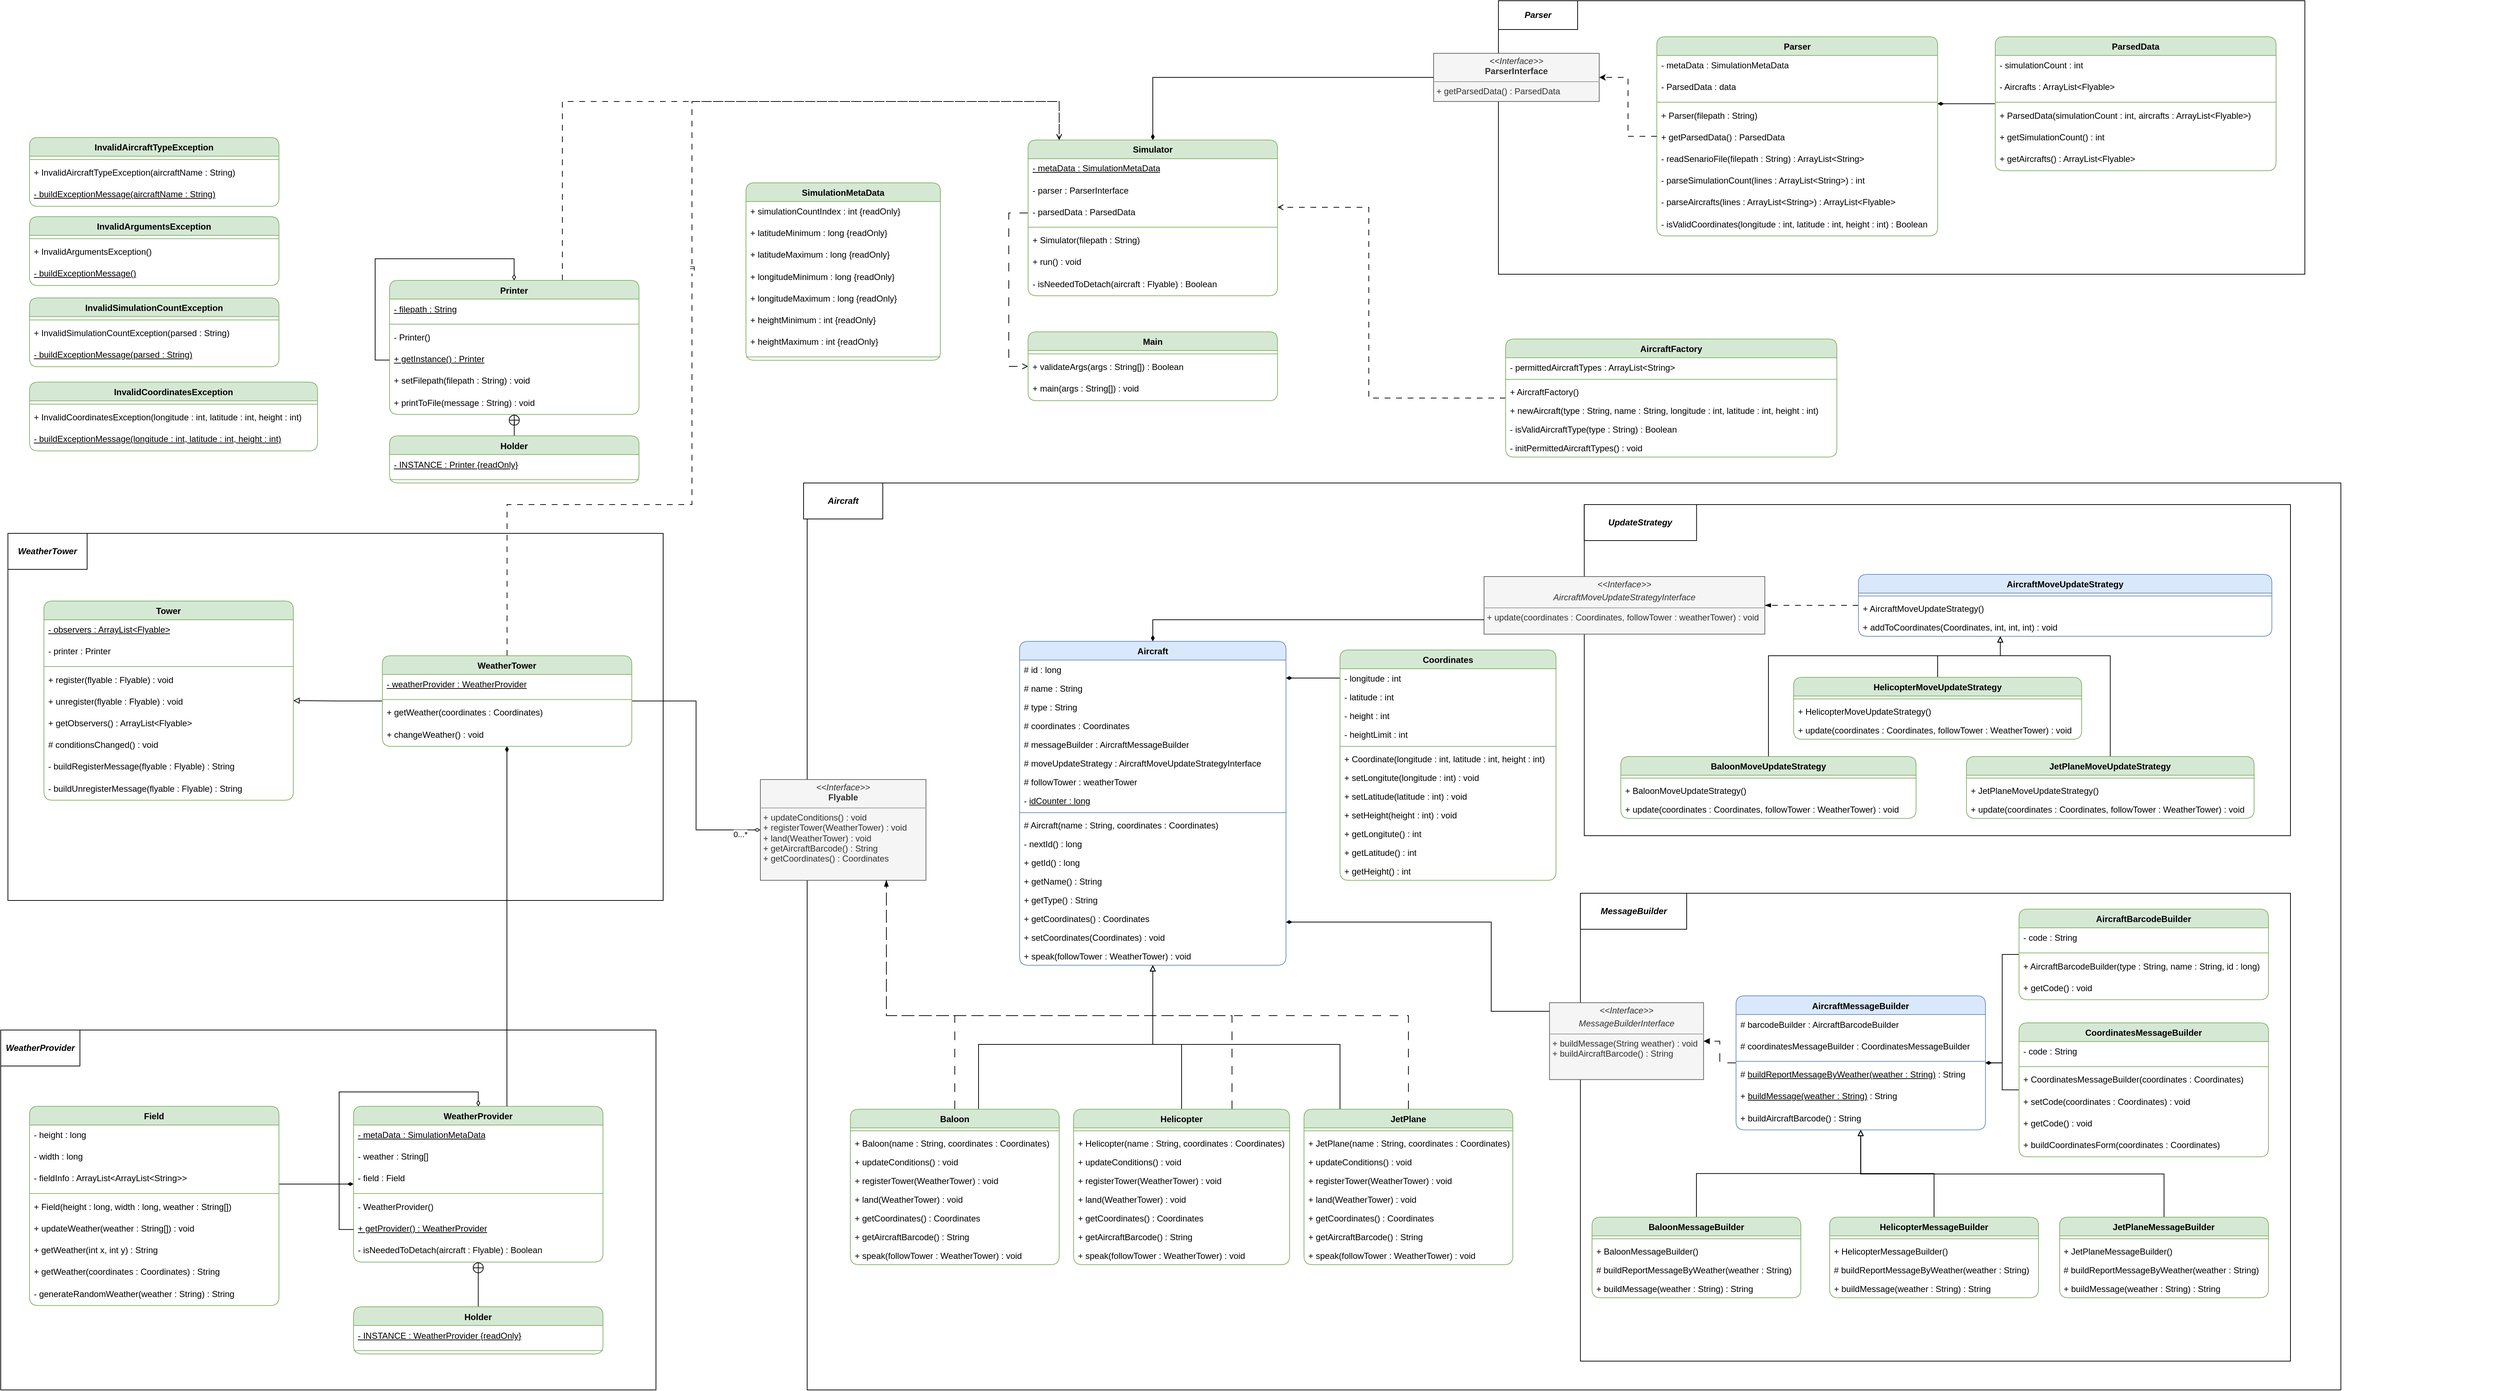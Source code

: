 <mxfile version="21.1.2" type="device">
  <diagram name="Page-1" id="VG9tUt96xwmWf8ECsrrW">
    <mxGraphModel dx="2924" dy="1239" grid="1" gridSize="10" guides="1" tooltips="1" connect="1" arrows="1" fold="1" page="1" pageScale="1" pageWidth="850" pageHeight="1100" math="0" shadow="0">
      <root>
        <mxCell id="0" />
        <mxCell id="1" parent="0" />
        <mxCell id="zCXyR9ZO4YI8tIfsWMdl-3" value="frame" style="shape=umlFrame;whiteSpace=wrap;html=1;pointerEvents=0;" parent="1" vertex="1">
          <mxGeometry x="590" y="720" width="2130" height="1260" as="geometry" />
        </mxCell>
        <mxCell id="zCXyR9ZO4YI8tIfsWMdl-2" value="&lt;b&gt;&lt;i&gt;Aircraft&lt;/i&gt;&lt;/b&gt;" style="html=1;whiteSpace=wrap;" parent="1" vertex="1">
          <mxGeometry x="585" y="720" width="110" height="50" as="geometry" />
        </mxCell>
        <mxCell id="zCXyR9ZO4YI8tIfsWMdl-4" value="Aircraft" style="swimlane;fontStyle=1;align=center;verticalAlign=top;childLayout=stackLayout;horizontal=1;startSize=26;horizontalStack=0;resizeParent=1;resizeParentMax=0;resizeLast=0;collapsible=1;marginBottom=0;whiteSpace=wrap;html=1;rounded=1;fillColor=#dae8fc;strokeColor=#6c8ebf;movable=1;resizable=1;rotatable=1;deletable=1;editable=1;locked=0;connectable=1;" parent="1" vertex="1">
          <mxGeometry x="885" y="940" width="370" height="450" as="geometry" />
        </mxCell>
        <mxCell id="zCXyR9ZO4YI8tIfsWMdl-5" value="# id : long" style="text;strokeColor=none;fillColor=none;align=left;verticalAlign=top;spacingLeft=4;spacingRight=4;overflow=hidden;rotatable=0;points=[[0,0.5],[1,0.5]];portConstraint=eastwest;whiteSpace=wrap;html=1;" parent="zCXyR9ZO4YI8tIfsWMdl-4" vertex="1">
          <mxGeometry y="26" width="370" height="26" as="geometry" />
        </mxCell>
        <mxCell id="zCXyR9ZO4YI8tIfsWMdl-15" value="# name : String" style="text;strokeColor=none;fillColor=none;align=left;verticalAlign=top;spacingLeft=4;spacingRight=4;overflow=hidden;rotatable=0;points=[[0,0.5],[1,0.5]];portConstraint=eastwest;whiteSpace=wrap;html=1;" parent="zCXyR9ZO4YI8tIfsWMdl-4" vertex="1">
          <mxGeometry y="52" width="370" height="26" as="geometry" />
        </mxCell>
        <mxCell id="zCXyR9ZO4YI8tIfsWMdl-16" value="# type : String" style="text;strokeColor=none;fillColor=none;align=left;verticalAlign=top;spacingLeft=4;spacingRight=4;overflow=hidden;rotatable=0;points=[[0,0.5],[1,0.5]];portConstraint=eastwest;whiteSpace=wrap;html=1;" parent="zCXyR9ZO4YI8tIfsWMdl-4" vertex="1">
          <mxGeometry y="78" width="370" height="26" as="geometry" />
        </mxCell>
        <mxCell id="zCXyR9ZO4YI8tIfsWMdl-17" value="# coordinates : Coordinates" style="text;strokeColor=none;fillColor=none;align=left;verticalAlign=top;spacingLeft=4;spacingRight=4;overflow=hidden;rotatable=0;points=[[0,0.5],[1,0.5]];portConstraint=eastwest;whiteSpace=wrap;html=1;" parent="zCXyR9ZO4YI8tIfsWMdl-4" vertex="1">
          <mxGeometry y="104" width="370" height="26" as="geometry" />
        </mxCell>
        <mxCell id="zCXyR9ZO4YI8tIfsWMdl-44" value="# messageBuilder : AircraftMessageBuilder" style="text;strokeColor=none;fillColor=none;align=left;verticalAlign=top;spacingLeft=4;spacingRight=4;overflow=hidden;rotatable=0;points=[[0,0.5],[1,0.5]];portConstraint=eastwest;whiteSpace=wrap;html=1;" parent="zCXyR9ZO4YI8tIfsWMdl-4" vertex="1">
          <mxGeometry y="130" width="370" height="26" as="geometry" />
        </mxCell>
        <mxCell id="zCXyR9ZO4YI8tIfsWMdl-45" value="# moveUpdateStrategy : AircraftMoveUpdateStrategyInterface" style="text;strokeColor=none;fillColor=none;align=left;verticalAlign=top;spacingLeft=4;spacingRight=4;overflow=hidden;rotatable=0;points=[[0,0.5],[1,0.5]];portConstraint=eastwest;whiteSpace=wrap;html=1;" parent="zCXyR9ZO4YI8tIfsWMdl-4" vertex="1">
          <mxGeometry y="156" width="370" height="26" as="geometry" />
        </mxCell>
        <mxCell id="ZJDuLZwIyUmLP1dTjLwp-1" value="# followTower : weatherTower" style="text;strokeColor=none;fillColor=none;align=left;verticalAlign=top;spacingLeft=4;spacingRight=4;overflow=hidden;rotatable=0;points=[[0,0.5],[1,0.5]];portConstraint=eastwest;whiteSpace=wrap;html=1;" vertex="1" parent="zCXyR9ZO4YI8tIfsWMdl-4">
          <mxGeometry y="182" width="370" height="26" as="geometry" />
        </mxCell>
        <mxCell id="zCXyR9ZO4YI8tIfsWMdl-21" value="- &lt;u&gt;idCounter : long&lt;/u&gt;" style="text;strokeColor=none;fillColor=none;align=left;verticalAlign=top;spacingLeft=4;spacingRight=4;overflow=hidden;rotatable=0;points=[[0,0.5],[1,0.5]];portConstraint=eastwest;whiteSpace=wrap;html=1;" parent="zCXyR9ZO4YI8tIfsWMdl-4" vertex="1">
          <mxGeometry y="208" width="370" height="26" as="geometry" />
        </mxCell>
        <mxCell id="zCXyR9ZO4YI8tIfsWMdl-6" value="" style="line;strokeWidth=1;fillColor=none;align=left;verticalAlign=middle;spacingTop=-1;spacingLeft=3;spacingRight=3;rotatable=0;labelPosition=right;points=[];portConstraint=eastwest;strokeColor=inherit;" parent="zCXyR9ZO4YI8tIfsWMdl-4" vertex="1">
          <mxGeometry y="234" width="370" height="8" as="geometry" />
        </mxCell>
        <mxCell id="zCXyR9ZO4YI8tIfsWMdl-7" value="# Aircraft(name : String, coordinates : Coordinates)" style="text;strokeColor=none;fillColor=none;align=left;verticalAlign=top;spacingLeft=4;spacingRight=4;overflow=hidden;rotatable=0;points=[[0,0.5],[1,0.5]];portConstraint=eastwest;whiteSpace=wrap;html=1;" parent="zCXyR9ZO4YI8tIfsWMdl-4" vertex="1">
          <mxGeometry y="242" width="370" height="26" as="geometry" />
        </mxCell>
        <mxCell id="zCXyR9ZO4YI8tIfsWMdl-206" value="- nextId() : long" style="text;strokeColor=none;fillColor=none;align=left;verticalAlign=top;spacingLeft=4;spacingRight=4;overflow=hidden;rotatable=0;points=[[0,0.5],[1,0.5]];portConstraint=eastwest;whiteSpace=wrap;html=1;" parent="zCXyR9ZO4YI8tIfsWMdl-4" vertex="1">
          <mxGeometry y="268" width="370" height="26" as="geometry" />
        </mxCell>
        <mxCell id="zCXyR9ZO4YI8tIfsWMdl-22" value="+ getId() : long" style="text;strokeColor=none;fillColor=none;align=left;verticalAlign=top;spacingLeft=4;spacingRight=4;overflow=hidden;rotatable=0;points=[[0,0.5],[1,0.5]];portConstraint=eastwest;whiteSpace=wrap;html=1;" parent="zCXyR9ZO4YI8tIfsWMdl-4" vertex="1">
          <mxGeometry y="294" width="370" height="26" as="geometry" />
        </mxCell>
        <mxCell id="zCXyR9ZO4YI8tIfsWMdl-23" value="+ getName() : String" style="text;strokeColor=none;fillColor=none;align=left;verticalAlign=top;spacingLeft=4;spacingRight=4;overflow=hidden;rotatable=0;points=[[0,0.5],[1,0.5]];portConstraint=eastwest;whiteSpace=wrap;html=1;" parent="zCXyR9ZO4YI8tIfsWMdl-4" vertex="1">
          <mxGeometry y="320" width="370" height="26" as="geometry" />
        </mxCell>
        <mxCell id="zCXyR9ZO4YI8tIfsWMdl-24" value="+ getType() : String" style="text;strokeColor=none;fillColor=none;align=left;verticalAlign=top;spacingLeft=4;spacingRight=4;overflow=hidden;rotatable=0;points=[[0,0.5],[1,0.5]];portConstraint=eastwest;whiteSpace=wrap;html=1;" parent="zCXyR9ZO4YI8tIfsWMdl-4" vertex="1">
          <mxGeometry y="346" width="370" height="26" as="geometry" />
        </mxCell>
        <mxCell id="zCXyR9ZO4YI8tIfsWMdl-25" value="+ getCoordinates() : Coordinates" style="text;strokeColor=none;fillColor=none;align=left;verticalAlign=top;spacingLeft=4;spacingRight=4;overflow=hidden;rotatable=0;points=[[0,0.5],[1,0.5]];portConstraint=eastwest;whiteSpace=wrap;html=1;" parent="zCXyR9ZO4YI8tIfsWMdl-4" vertex="1">
          <mxGeometry y="372" width="370" height="26" as="geometry" />
        </mxCell>
        <mxCell id="zCXyR9ZO4YI8tIfsWMdl-26" value="+ setCoordinates(Coordinates) : void" style="text;strokeColor=none;fillColor=none;align=left;verticalAlign=top;spacingLeft=4;spacingRight=4;overflow=hidden;rotatable=0;points=[[0,0.5],[1,0.5]];portConstraint=eastwest;whiteSpace=wrap;html=1;" parent="zCXyR9ZO4YI8tIfsWMdl-4" vertex="1">
          <mxGeometry y="398" width="370" height="26" as="geometry" />
        </mxCell>
        <mxCell id="zCXyR9ZO4YI8tIfsWMdl-27" value="+ speak(followTower : WeatherTower) : void" style="text;strokeColor=none;fillColor=none;align=left;verticalAlign=top;spacingLeft=4;spacingRight=4;overflow=hidden;rotatable=0;points=[[0,0.5],[1,0.5]];portConstraint=eastwest;whiteSpace=wrap;html=1;" parent="zCXyR9ZO4YI8tIfsWMdl-4" vertex="1">
          <mxGeometry y="424" width="370" height="26" as="geometry" />
        </mxCell>
        <mxCell id="zCXyR9ZO4YI8tIfsWMdl-20" value="&lt;p style=&quot;margin:0px;margin-top:4px;text-align:center;&quot;&gt;&lt;i&gt;&amp;lt;&amp;lt;Interface&amp;gt;&amp;gt;&lt;/i&gt;&lt;br&gt;&lt;b&gt;Flyable&lt;/b&gt;&lt;/p&gt;&lt;hr size=&quot;1&quot;&gt;&lt;p style=&quot;margin:0px;margin-left:4px;&quot;&gt;+ updateConditions() : void&lt;br&gt;+ registerTower(WeatherTower) : void&lt;br&gt;&lt;/p&gt;&lt;p style=&quot;margin:0px;margin-left:4px;&quot;&gt;+ land(WeatherTower) : void&lt;br&gt;+ getAircraftBarcode() : String&lt;br&gt;+ getCoordinates() : Coordinates&lt;br&gt;&lt;/p&gt;" style="verticalAlign=top;align=left;overflow=fill;fontSize=12;fontFamily=Helvetica;html=1;whiteSpace=wrap;rounded=0;fillColor=#f5f5f5;strokeColor=#666666;fontColor=#333333;movable=1;resizable=1;rotatable=1;deletable=1;editable=1;locked=0;connectable=1;" parent="1" vertex="1">
          <mxGeometry x="525" y="1132" width="230" height="140" as="geometry" />
        </mxCell>
        <mxCell id="zCXyR9ZO4YI8tIfsWMdl-42" style="edgeStyle=orthogonalEdgeStyle;rounded=0;orthogonalLoop=1;jettySize=auto;html=1;exitX=0.75;exitY=0;exitDx=0;exitDy=0;endArrow=block;endFill=0;" parent="1" source="zCXyR9ZO4YI8tIfsWMdl-28" target="zCXyR9ZO4YI8tIfsWMdl-4" edge="1">
          <mxGeometry relative="1" as="geometry">
            <Array as="points">
              <mxPoint x="828" y="1500" />
              <mxPoint x="1070" y="1500" />
            </Array>
          </mxGeometry>
        </mxCell>
        <mxCell id="zCXyR9ZO4YI8tIfsWMdl-355" style="edgeStyle=orthogonalEdgeStyle;rounded=0;orthogonalLoop=1;jettySize=auto;html=1;dashed=1;dashPattern=12 12;endArrow=blockThin;endFill=1;" parent="1" source="zCXyR9ZO4YI8tIfsWMdl-28" target="zCXyR9ZO4YI8tIfsWMdl-20" edge="1">
          <mxGeometry relative="1" as="geometry">
            <Array as="points">
              <mxPoint x="795" y="1460" />
              <mxPoint x="700" y="1460" />
            </Array>
          </mxGeometry>
        </mxCell>
        <mxCell id="zCXyR9ZO4YI8tIfsWMdl-28" value="Baloon" style="swimlane;fontStyle=1;align=center;verticalAlign=top;childLayout=stackLayout;horizontal=1;startSize=26;horizontalStack=0;resizeParent=1;resizeParentMax=0;resizeLast=0;collapsible=1;marginBottom=0;whiteSpace=wrap;html=1;rounded=1;fillColor=#d5e8d4;strokeColor=#82b366;" parent="1" vertex="1">
          <mxGeometry x="650" y="1590" width="290" height="216" as="geometry" />
        </mxCell>
        <mxCell id="zCXyR9ZO4YI8tIfsWMdl-34" value="" style="line;strokeWidth=1;fillColor=none;align=left;verticalAlign=middle;spacingTop=-1;spacingLeft=3;spacingRight=3;rotatable=0;labelPosition=right;points=[];portConstraint=eastwest;strokeColor=inherit;" parent="zCXyR9ZO4YI8tIfsWMdl-28" vertex="1">
          <mxGeometry y="26" width="290" height="8" as="geometry" />
        </mxCell>
        <mxCell id="zCXyR9ZO4YI8tIfsWMdl-41" value="+ Baloon(name : String, coordinates : Coordinates)" style="text;strokeColor=none;fillColor=none;align=left;verticalAlign=top;spacingLeft=4;spacingRight=4;overflow=hidden;rotatable=0;points=[[0,0.5],[1,0.5]];portConstraint=eastwest;whiteSpace=wrap;html=1;" parent="zCXyR9ZO4YI8tIfsWMdl-28" vertex="1">
          <mxGeometry y="34" width="290" height="26" as="geometry" />
        </mxCell>
        <mxCell id="zCXyR9ZO4YI8tIfsWMdl-211" value="+ updateConditions() : void" style="text;strokeColor=none;fillColor=none;align=left;verticalAlign=top;spacingLeft=4;spacingRight=4;overflow=hidden;rotatable=0;points=[[0,0.5],[1,0.5]];portConstraint=eastwest;whiteSpace=wrap;html=1;" parent="zCXyR9ZO4YI8tIfsWMdl-28" vertex="1">
          <mxGeometry y="60" width="290" height="26" as="geometry" />
        </mxCell>
        <mxCell id="zCXyR9ZO4YI8tIfsWMdl-47" value="+ registerTower(WeatherTower) : void" style="text;strokeColor=none;fillColor=none;align=left;verticalAlign=top;spacingLeft=4;spacingRight=4;overflow=hidden;rotatable=0;points=[[0,0.5],[1,0.5]];portConstraint=eastwest;whiteSpace=wrap;html=1;" parent="zCXyR9ZO4YI8tIfsWMdl-28" vertex="1">
          <mxGeometry y="86" width="290" height="26" as="geometry" />
        </mxCell>
        <mxCell id="zCXyR9ZO4YI8tIfsWMdl-48" value="+ land(WeatherTower) : void" style="text;strokeColor=none;fillColor=none;align=left;verticalAlign=top;spacingLeft=4;spacingRight=4;overflow=hidden;rotatable=0;points=[[0,0.5],[1,0.5]];portConstraint=eastwest;whiteSpace=wrap;html=1;" parent="zCXyR9ZO4YI8tIfsWMdl-28" vertex="1">
          <mxGeometry y="112" width="290" height="26" as="geometry" />
        </mxCell>
        <mxCell id="zCXyR9ZO4YI8tIfsWMdl-49" value="+ getCoordinates() : Coordinates" style="text;strokeColor=none;fillColor=none;align=left;verticalAlign=top;spacingLeft=4;spacingRight=4;overflow=hidden;rotatable=0;points=[[0,0.5],[1,0.5]];portConstraint=eastwest;whiteSpace=wrap;html=1;" parent="zCXyR9ZO4YI8tIfsWMdl-28" vertex="1">
          <mxGeometry y="138" width="290" height="26" as="geometry" />
        </mxCell>
        <mxCell id="zCXyR9ZO4YI8tIfsWMdl-50" value="+ getAircraftBarcode() : String" style="text;strokeColor=none;fillColor=none;align=left;verticalAlign=top;spacingLeft=4;spacingRight=4;overflow=hidden;rotatable=0;points=[[0,0.5],[1,0.5]];portConstraint=eastwest;whiteSpace=wrap;html=1;" parent="zCXyR9ZO4YI8tIfsWMdl-28" vertex="1">
          <mxGeometry y="164" width="290" height="26" as="geometry" />
        </mxCell>
        <mxCell id="zCXyR9ZO4YI8tIfsWMdl-46" value="+ speak(followTower : WeatherTower) : void" style="text;strokeColor=none;fillColor=none;align=left;verticalAlign=top;spacingLeft=4;spacingRight=4;overflow=hidden;rotatable=0;points=[[0,0.5],[1,0.5]];portConstraint=eastwest;whiteSpace=wrap;html=1;" parent="zCXyR9ZO4YI8tIfsWMdl-28" vertex="1">
          <mxGeometry y="190" width="290" height="26" as="geometry" />
        </mxCell>
        <mxCell id="zCXyR9ZO4YI8tIfsWMdl-68" style="edgeStyle=orthogonalEdgeStyle;rounded=0;orthogonalLoop=1;jettySize=auto;html=1;endArrow=block;endFill=0;" parent="1" source="zCXyR9ZO4YI8tIfsWMdl-51" target="zCXyR9ZO4YI8tIfsWMdl-4" edge="1">
          <mxGeometry relative="1" as="geometry">
            <Array as="points">
              <mxPoint x="1110" y="1500" />
              <mxPoint x="1070" y="1500" />
            </Array>
          </mxGeometry>
        </mxCell>
        <mxCell id="zCXyR9ZO4YI8tIfsWMdl-356" style="edgeStyle=orthogonalEdgeStyle;rounded=0;orthogonalLoop=1;jettySize=auto;html=1;dashed=1;dashPattern=12 12;endArrow=blockThin;endFill=1;" parent="1" source="zCXyR9ZO4YI8tIfsWMdl-51" target="zCXyR9ZO4YI8tIfsWMdl-20" edge="1">
          <mxGeometry relative="1" as="geometry">
            <Array as="points">
              <mxPoint x="1180" y="1460" />
              <mxPoint x="700" y="1460" />
            </Array>
          </mxGeometry>
        </mxCell>
        <mxCell id="zCXyR9ZO4YI8tIfsWMdl-51" value="Helicopter" style="swimlane;fontStyle=1;align=center;verticalAlign=top;childLayout=stackLayout;horizontal=1;startSize=26;horizontalStack=0;resizeParent=1;resizeParentMax=0;resizeLast=0;collapsible=1;marginBottom=0;whiteSpace=wrap;html=1;rounded=1;fillColor=#d5e8d4;strokeColor=#82b366;" parent="1" vertex="1">
          <mxGeometry x="960" y="1590" width="300" height="216" as="geometry" />
        </mxCell>
        <mxCell id="zCXyR9ZO4YI8tIfsWMdl-52" value="" style="line;strokeWidth=1;fillColor=none;align=left;verticalAlign=middle;spacingTop=-1;spacingLeft=3;spacingRight=3;rotatable=0;labelPosition=right;points=[];portConstraint=eastwest;strokeColor=inherit;" parent="zCXyR9ZO4YI8tIfsWMdl-51" vertex="1">
          <mxGeometry y="26" width="300" height="8" as="geometry" />
        </mxCell>
        <mxCell id="zCXyR9ZO4YI8tIfsWMdl-53" value="+ Helicopter(name : String, coordinates : Coordinates)" style="text;strokeColor=none;fillColor=none;align=left;verticalAlign=top;spacingLeft=4;spacingRight=4;overflow=hidden;rotatable=0;points=[[0,0.5],[1,0.5]];portConstraint=eastwest;whiteSpace=wrap;html=1;" parent="zCXyR9ZO4YI8tIfsWMdl-51" vertex="1">
          <mxGeometry y="34" width="300" height="26" as="geometry" />
        </mxCell>
        <mxCell id="zCXyR9ZO4YI8tIfsWMdl-213" value="+ updateConditions() : void" style="text;strokeColor=none;fillColor=none;align=left;verticalAlign=top;spacingLeft=4;spacingRight=4;overflow=hidden;rotatable=0;points=[[0,0.5],[1,0.5]];portConstraint=eastwest;whiteSpace=wrap;html=1;" parent="zCXyR9ZO4YI8tIfsWMdl-51" vertex="1">
          <mxGeometry y="60" width="300" height="26" as="geometry" />
        </mxCell>
        <mxCell id="zCXyR9ZO4YI8tIfsWMdl-54" value="+ registerTower(WeatherTower) : void" style="text;strokeColor=none;fillColor=none;align=left;verticalAlign=top;spacingLeft=4;spacingRight=4;overflow=hidden;rotatable=0;points=[[0,0.5],[1,0.5]];portConstraint=eastwest;whiteSpace=wrap;html=1;" parent="zCXyR9ZO4YI8tIfsWMdl-51" vertex="1">
          <mxGeometry y="86" width="300" height="26" as="geometry" />
        </mxCell>
        <mxCell id="zCXyR9ZO4YI8tIfsWMdl-55" value="+ land(WeatherTower) : void" style="text;strokeColor=none;fillColor=none;align=left;verticalAlign=top;spacingLeft=4;spacingRight=4;overflow=hidden;rotatable=0;points=[[0,0.5],[1,0.5]];portConstraint=eastwest;whiteSpace=wrap;html=1;" parent="zCXyR9ZO4YI8tIfsWMdl-51" vertex="1">
          <mxGeometry y="112" width="300" height="26" as="geometry" />
        </mxCell>
        <mxCell id="zCXyR9ZO4YI8tIfsWMdl-56" value="+ getCoordinates() : Coordinates" style="text;strokeColor=none;fillColor=none;align=left;verticalAlign=top;spacingLeft=4;spacingRight=4;overflow=hidden;rotatable=0;points=[[0,0.5],[1,0.5]];portConstraint=eastwest;whiteSpace=wrap;html=1;" parent="zCXyR9ZO4YI8tIfsWMdl-51" vertex="1">
          <mxGeometry y="138" width="300" height="26" as="geometry" />
        </mxCell>
        <mxCell id="zCXyR9ZO4YI8tIfsWMdl-57" value="+ getAircraftBarcode() : String" style="text;strokeColor=none;fillColor=none;align=left;verticalAlign=top;spacingLeft=4;spacingRight=4;overflow=hidden;rotatable=0;points=[[0,0.5],[1,0.5]];portConstraint=eastwest;whiteSpace=wrap;html=1;" parent="zCXyR9ZO4YI8tIfsWMdl-51" vertex="1">
          <mxGeometry y="164" width="300" height="26" as="geometry" />
        </mxCell>
        <mxCell id="zCXyR9ZO4YI8tIfsWMdl-58" value="+ speak(followTower : WeatherTower) : void" style="text;strokeColor=none;fillColor=none;align=left;verticalAlign=top;spacingLeft=4;spacingRight=4;overflow=hidden;rotatable=0;points=[[0,0.5],[1,0.5]];portConstraint=eastwest;whiteSpace=wrap;html=1;" parent="zCXyR9ZO4YI8tIfsWMdl-51" vertex="1">
          <mxGeometry y="190" width="300" height="26" as="geometry" />
        </mxCell>
        <mxCell id="zCXyR9ZO4YI8tIfsWMdl-69" style="edgeStyle=orthogonalEdgeStyle;rounded=0;orthogonalLoop=1;jettySize=auto;html=1;endArrow=block;endFill=0;" parent="1" source="zCXyR9ZO4YI8tIfsWMdl-59" target="zCXyR9ZO4YI8tIfsWMdl-4" edge="1">
          <mxGeometry relative="1" as="geometry">
            <Array as="points">
              <mxPoint x="1330" y="1500" />
              <mxPoint x="1070" y="1500" />
            </Array>
          </mxGeometry>
        </mxCell>
        <mxCell id="zCXyR9ZO4YI8tIfsWMdl-357" style="edgeStyle=orthogonalEdgeStyle;rounded=0;orthogonalLoop=1;jettySize=auto;html=1;dashed=1;dashPattern=12 12;endArrow=blockThin;endFill=1;" parent="1" source="zCXyR9ZO4YI8tIfsWMdl-59" target="zCXyR9ZO4YI8tIfsWMdl-20" edge="1">
          <mxGeometry relative="1" as="geometry">
            <Array as="points">
              <mxPoint x="1425" y="1460" />
              <mxPoint x="700" y="1460" />
            </Array>
          </mxGeometry>
        </mxCell>
        <mxCell id="zCXyR9ZO4YI8tIfsWMdl-59" value="JetPlane" style="swimlane;fontStyle=1;align=center;verticalAlign=top;childLayout=stackLayout;horizontal=1;startSize=26;horizontalStack=0;resizeParent=1;resizeParentMax=0;resizeLast=0;collapsible=1;marginBottom=0;whiteSpace=wrap;html=1;rounded=1;fillColor=#d5e8d4;strokeColor=#82b366;" parent="1" vertex="1">
          <mxGeometry x="1280" y="1590" width="290" height="216" as="geometry" />
        </mxCell>
        <mxCell id="zCXyR9ZO4YI8tIfsWMdl-60" value="" style="line;strokeWidth=1;fillColor=none;align=left;verticalAlign=middle;spacingTop=-1;spacingLeft=3;spacingRight=3;rotatable=0;labelPosition=right;points=[];portConstraint=eastwest;strokeColor=inherit;" parent="zCXyR9ZO4YI8tIfsWMdl-59" vertex="1">
          <mxGeometry y="26" width="290" height="8" as="geometry" />
        </mxCell>
        <mxCell id="zCXyR9ZO4YI8tIfsWMdl-61" value="+ JetPlane(name : String, coordinates : Coordinates)" style="text;strokeColor=none;fillColor=none;align=left;verticalAlign=top;spacingLeft=4;spacingRight=4;overflow=hidden;rotatable=0;points=[[0,0.5],[1,0.5]];portConstraint=eastwest;whiteSpace=wrap;html=1;" parent="zCXyR9ZO4YI8tIfsWMdl-59" vertex="1">
          <mxGeometry y="34" width="290" height="26" as="geometry" />
        </mxCell>
        <mxCell id="zCXyR9ZO4YI8tIfsWMdl-214" value="+ updateConditions() : void" style="text;strokeColor=none;fillColor=none;align=left;verticalAlign=top;spacingLeft=4;spacingRight=4;overflow=hidden;rotatable=0;points=[[0,0.5],[1,0.5]];portConstraint=eastwest;whiteSpace=wrap;html=1;" parent="zCXyR9ZO4YI8tIfsWMdl-59" vertex="1">
          <mxGeometry y="60" width="290" height="26" as="geometry" />
        </mxCell>
        <mxCell id="zCXyR9ZO4YI8tIfsWMdl-62" value="+ registerTower(WeatherTower) : void" style="text;strokeColor=none;fillColor=none;align=left;verticalAlign=top;spacingLeft=4;spacingRight=4;overflow=hidden;rotatable=0;points=[[0,0.5],[1,0.5]];portConstraint=eastwest;whiteSpace=wrap;html=1;" parent="zCXyR9ZO4YI8tIfsWMdl-59" vertex="1">
          <mxGeometry y="86" width="290" height="26" as="geometry" />
        </mxCell>
        <mxCell id="zCXyR9ZO4YI8tIfsWMdl-63" value="+ land(WeatherTower) : void" style="text;strokeColor=none;fillColor=none;align=left;verticalAlign=top;spacingLeft=4;spacingRight=4;overflow=hidden;rotatable=0;points=[[0,0.5],[1,0.5]];portConstraint=eastwest;whiteSpace=wrap;html=1;" parent="zCXyR9ZO4YI8tIfsWMdl-59" vertex="1">
          <mxGeometry y="112" width="290" height="26" as="geometry" />
        </mxCell>
        <mxCell id="zCXyR9ZO4YI8tIfsWMdl-64" value="+ getCoordinates() : Coordinates" style="text;strokeColor=none;fillColor=none;align=left;verticalAlign=top;spacingLeft=4;spacingRight=4;overflow=hidden;rotatable=0;points=[[0,0.5],[1,0.5]];portConstraint=eastwest;whiteSpace=wrap;html=1;" parent="zCXyR9ZO4YI8tIfsWMdl-59" vertex="1">
          <mxGeometry y="138" width="290" height="26" as="geometry" />
        </mxCell>
        <mxCell id="zCXyR9ZO4YI8tIfsWMdl-65" value="+ getAircraftBarcode() : String" style="text;strokeColor=none;fillColor=none;align=left;verticalAlign=top;spacingLeft=4;spacingRight=4;overflow=hidden;rotatable=0;points=[[0,0.5],[1,0.5]];portConstraint=eastwest;whiteSpace=wrap;html=1;" parent="zCXyR9ZO4YI8tIfsWMdl-59" vertex="1">
          <mxGeometry y="164" width="290" height="26" as="geometry" />
        </mxCell>
        <mxCell id="zCXyR9ZO4YI8tIfsWMdl-66" value="+ speak(followTower : WeatherTower) : void" style="text;strokeColor=none;fillColor=none;align=left;verticalAlign=top;spacingLeft=4;spacingRight=4;overflow=hidden;rotatable=0;points=[[0,0.5],[1,0.5]];portConstraint=eastwest;whiteSpace=wrap;html=1;" parent="zCXyR9ZO4YI8tIfsWMdl-59" vertex="1">
          <mxGeometry y="190" width="290" height="26" as="geometry" />
        </mxCell>
        <mxCell id="zCXyR9ZO4YI8tIfsWMdl-110" value="" style="group;movable=1;resizable=1;rotatable=1;deletable=1;editable=1;locked=0;connectable=1;" parent="1" vertex="1" connectable="0">
          <mxGeometry x="1570" y="750" width="1370" height="463" as="geometry" />
        </mxCell>
        <mxCell id="zCXyR9ZO4YI8tIfsWMdl-70" value="frame" style="shape=umlFrame;whiteSpace=wrap;html=1;pointerEvents=0;" parent="zCXyR9ZO4YI8tIfsWMdl-110" vertex="1">
          <mxGeometry x="99.24" width="980.76" height="460" as="geometry" />
        </mxCell>
        <mxCell id="zCXyR9ZO4YI8tIfsWMdl-71" value="&lt;b&gt;&lt;i&gt;UpdateStrategy&lt;/i&gt;&lt;/b&gt;" style="html=1;whiteSpace=wrap;" parent="zCXyR9ZO4YI8tIfsWMdl-110" vertex="1">
          <mxGeometry x="99.241" width="155.949" height="50" as="geometry" />
        </mxCell>
        <mxCell id="zCXyR9ZO4YI8tIfsWMdl-73" value="&lt;p style=&quot;margin:0px;margin-top:4px;text-align:center;&quot;&gt;&lt;i&gt;&amp;lt;&amp;lt;Interface&amp;gt;&amp;gt;&lt;/i&gt;&lt;br&gt;&lt;/p&gt;&lt;p style=&quot;margin:0px;margin-top:4px;text-align:center;&quot;&gt;&lt;i&gt;AircraftMoveUpdateStrategyInterface&lt;/i&gt;&lt;/p&gt;&lt;hr size=&quot;1&quot;&gt;&lt;p style=&quot;margin:0px;margin-left:4px;&quot;&gt;+ update(coordinates : Coordinates, followTower : weatherTower) : void&lt;/p&gt;" style="verticalAlign=top;align=left;overflow=fill;fontSize=12;fontFamily=Helvetica;html=1;whiteSpace=wrap;rounded=0;fillColor=#f5f5f5;strokeColor=#666666;fontColor=#333333;movable=1;resizable=1;rotatable=1;deletable=1;editable=1;locked=0;connectable=1;" parent="zCXyR9ZO4YI8tIfsWMdl-110" vertex="1">
          <mxGeometry x="-40" y="100" width="390" height="80" as="geometry" />
        </mxCell>
        <mxCell id="ZJDuLZwIyUmLP1dTjLwp-9" style="edgeStyle=orthogonalEdgeStyle;rounded=0;orthogonalLoop=1;jettySize=auto;html=1;endArrow=blockThin;endFill=1;dashed=1;dashPattern=8 8;" edge="1" parent="zCXyR9ZO4YI8tIfsWMdl-110" source="zCXyR9ZO4YI8tIfsWMdl-74" target="zCXyR9ZO4YI8tIfsWMdl-73">
          <mxGeometry relative="1" as="geometry" />
        </mxCell>
        <mxCell id="zCXyR9ZO4YI8tIfsWMdl-74" value="AircraftMoveUpdateStrategy" style="swimlane;fontStyle=1;align=center;verticalAlign=top;childLayout=stackLayout;horizontal=1;startSize=26;horizontalStack=0;resizeParent=1;resizeParentMax=0;resizeLast=0;collapsible=1;marginBottom=0;whiteSpace=wrap;html=1;rounded=1;fillColor=#dae8fc;strokeColor=#6c8ebf;movable=1;resizable=1;rotatable=1;deletable=1;editable=1;locked=0;connectable=1;" parent="zCXyR9ZO4YI8tIfsWMdl-110" vertex="1">
          <mxGeometry x="480.001" y="97" width="574.177" height="86" as="geometry" />
        </mxCell>
        <mxCell id="zCXyR9ZO4YI8tIfsWMdl-82" value="" style="line;strokeWidth=1;fillColor=none;align=left;verticalAlign=middle;spacingTop=-1;spacingLeft=3;spacingRight=3;rotatable=0;labelPosition=right;points=[];portConstraint=eastwest;strokeColor=inherit;" parent="zCXyR9ZO4YI8tIfsWMdl-74" vertex="1">
          <mxGeometry y="26" width="574.177" height="8" as="geometry" />
        </mxCell>
        <mxCell id="zCXyR9ZO4YI8tIfsWMdl-89" value="+ AircraftMoveUpdateStrategy()" style="text;strokeColor=none;fillColor=none;align=left;verticalAlign=top;spacingLeft=4;spacingRight=4;overflow=hidden;rotatable=0;points=[[0,0.5],[1,0.5]];portConstraint=eastwest;whiteSpace=wrap;html=1;" parent="zCXyR9ZO4YI8tIfsWMdl-74" vertex="1">
          <mxGeometry y="34" width="574.177" height="26" as="geometry" />
        </mxCell>
        <mxCell id="zCXyR9ZO4YI8tIfsWMdl-216" value="+ addToCoordinates(Coordinates, int, int, int) : void" style="text;strokeColor=none;fillColor=none;align=left;verticalAlign=top;spacingLeft=4;spacingRight=4;overflow=hidden;rotatable=0;points=[[0,0.5],[1,0.5]];portConstraint=eastwest;whiteSpace=wrap;html=1;" parent="zCXyR9ZO4YI8tIfsWMdl-74" vertex="1">
          <mxGeometry y="60" width="574.177" height="26" as="geometry" />
        </mxCell>
        <mxCell id="ZJDuLZwIyUmLP1dTjLwp-5" style="edgeStyle=orthogonalEdgeStyle;rounded=0;orthogonalLoop=1;jettySize=auto;html=1;endArrow=block;endFill=0;" edge="1" parent="zCXyR9ZO4YI8tIfsWMdl-110" source="zCXyR9ZO4YI8tIfsWMdl-90" target="zCXyR9ZO4YI8tIfsWMdl-74">
          <mxGeometry relative="1" as="geometry">
            <Array as="points">
              <mxPoint x="590" y="210" />
              <mxPoint x="677" y="210" />
            </Array>
          </mxGeometry>
        </mxCell>
        <mxCell id="zCXyR9ZO4YI8tIfsWMdl-90" value="HelicopterMoveUpdateStrategy" style="swimlane;fontStyle=1;align=center;verticalAlign=top;childLayout=stackLayout;horizontal=1;startSize=26;horizontalStack=0;resizeParent=1;resizeParentMax=0;resizeLast=0;collapsible=1;marginBottom=0;whiteSpace=wrap;html=1;rounded=1;fillColor=#d5e8d4;strokeColor=#82b366;" parent="zCXyR9ZO4YI8tIfsWMdl-110" vertex="1">
          <mxGeometry x="390" y="240" width="400" height="86" as="geometry" />
        </mxCell>
        <mxCell id="zCXyR9ZO4YI8tIfsWMdl-91" value="" style="line;strokeWidth=1;fillColor=none;align=left;verticalAlign=middle;spacingTop=-1;spacingLeft=3;spacingRight=3;rotatable=0;labelPosition=right;points=[];portConstraint=eastwest;strokeColor=inherit;" parent="zCXyR9ZO4YI8tIfsWMdl-90" vertex="1">
          <mxGeometry y="26" width="400" height="8" as="geometry" />
        </mxCell>
        <mxCell id="zCXyR9ZO4YI8tIfsWMdl-97" value="+ HelicopterMoveUpdateStrategy()" style="text;strokeColor=none;fillColor=none;align=left;verticalAlign=top;spacingLeft=4;spacingRight=4;overflow=hidden;rotatable=0;points=[[0,0.5],[1,0.5]];portConstraint=eastwest;whiteSpace=wrap;html=1;" parent="zCXyR9ZO4YI8tIfsWMdl-90" vertex="1">
          <mxGeometry y="34" width="400" height="26" as="geometry" />
        </mxCell>
        <mxCell id="zCXyR9ZO4YI8tIfsWMdl-218" value="+ update(coordinates : Coordinates, followTower : WeatherTower) : void" style="text;strokeColor=none;fillColor=none;align=left;verticalAlign=top;spacingLeft=4;spacingRight=4;overflow=hidden;rotatable=0;points=[[0,0.5],[1,0.5]];portConstraint=eastwest;whiteSpace=wrap;html=1;" parent="zCXyR9ZO4YI8tIfsWMdl-90" vertex="1">
          <mxGeometry y="60" width="400" height="26" as="geometry" />
        </mxCell>
        <mxCell id="ZJDuLZwIyUmLP1dTjLwp-7" style="edgeStyle=orthogonalEdgeStyle;rounded=0;orthogonalLoop=1;jettySize=auto;html=1;endArrow=block;endFill=0;" edge="1" parent="zCXyR9ZO4YI8tIfsWMdl-110" source="zCXyR9ZO4YI8tIfsWMdl-98" target="zCXyR9ZO4YI8tIfsWMdl-74">
          <mxGeometry relative="1" as="geometry">
            <Array as="points">
              <mxPoint x="355" y="210" />
              <mxPoint x="677" y="210" />
            </Array>
          </mxGeometry>
        </mxCell>
        <mxCell id="zCXyR9ZO4YI8tIfsWMdl-98" value="BaloonMoveUpdateStrategy" style="swimlane;fontStyle=1;align=center;verticalAlign=top;childLayout=stackLayout;horizontal=1;startSize=26;horizontalStack=0;resizeParent=1;resizeParentMax=0;resizeLast=0;collapsible=1;marginBottom=0;whiteSpace=wrap;html=1;rounded=1;fillColor=#d5e8d4;strokeColor=#82b366;" parent="zCXyR9ZO4YI8tIfsWMdl-110" vertex="1">
          <mxGeometry x="150" y="350" width="410" height="86" as="geometry" />
        </mxCell>
        <mxCell id="zCXyR9ZO4YI8tIfsWMdl-99" value="" style="line;strokeWidth=1;fillColor=none;align=left;verticalAlign=middle;spacingTop=-1;spacingLeft=3;spacingRight=3;rotatable=0;labelPosition=right;points=[];portConstraint=eastwest;strokeColor=inherit;" parent="zCXyR9ZO4YI8tIfsWMdl-98" vertex="1">
          <mxGeometry y="26" width="410" height="8" as="geometry" />
        </mxCell>
        <mxCell id="zCXyR9ZO4YI8tIfsWMdl-100" value="+ BaloonMoveUpdateStrategy()" style="text;strokeColor=none;fillColor=none;align=left;verticalAlign=top;spacingLeft=4;spacingRight=4;overflow=hidden;rotatable=0;points=[[0,0.5],[1,0.5]];portConstraint=eastwest;whiteSpace=wrap;html=1;" parent="zCXyR9ZO4YI8tIfsWMdl-98" vertex="1">
          <mxGeometry y="34" width="410" height="26" as="geometry" />
        </mxCell>
        <mxCell id="zCXyR9ZO4YI8tIfsWMdl-217" value="+ update(coordinates : Coordinates, followTower : WeatherTower) : void" style="text;strokeColor=none;fillColor=none;align=left;verticalAlign=top;spacingLeft=4;spacingRight=4;overflow=hidden;rotatable=0;points=[[0,0.5],[1,0.5]];portConstraint=eastwest;whiteSpace=wrap;html=1;" parent="zCXyR9ZO4YI8tIfsWMdl-98" vertex="1">
          <mxGeometry y="60" width="410" height="26" as="geometry" />
        </mxCell>
        <mxCell id="ZJDuLZwIyUmLP1dTjLwp-6" style="edgeStyle=orthogonalEdgeStyle;rounded=0;orthogonalLoop=1;jettySize=auto;html=1;endArrow=block;endFill=0;" edge="1" parent="zCXyR9ZO4YI8tIfsWMdl-110" source="zCXyR9ZO4YI8tIfsWMdl-101" target="zCXyR9ZO4YI8tIfsWMdl-74">
          <mxGeometry relative="1" as="geometry">
            <Array as="points">
              <mxPoint x="830" y="210" />
              <mxPoint x="677" y="210" />
            </Array>
          </mxGeometry>
        </mxCell>
        <mxCell id="zCXyR9ZO4YI8tIfsWMdl-101" value="JetPlaneMoveUpdateStrategy" style="swimlane;fontStyle=1;align=center;verticalAlign=top;childLayout=stackLayout;horizontal=1;startSize=26;horizontalStack=0;resizeParent=1;resizeParentMax=0;resizeLast=0;collapsible=1;marginBottom=0;whiteSpace=wrap;html=1;rounded=1;fillColor=#d5e8d4;strokeColor=#82b366;" parent="zCXyR9ZO4YI8tIfsWMdl-110" vertex="1">
          <mxGeometry x="630" y="350" width="399.49" height="86" as="geometry" />
        </mxCell>
        <mxCell id="zCXyR9ZO4YI8tIfsWMdl-102" value="" style="line;strokeWidth=1;fillColor=none;align=left;verticalAlign=middle;spacingTop=-1;spacingLeft=3;spacingRight=3;rotatable=0;labelPosition=right;points=[];portConstraint=eastwest;strokeColor=inherit;" parent="zCXyR9ZO4YI8tIfsWMdl-101" vertex="1">
          <mxGeometry y="26" width="399.49" height="8" as="geometry" />
        </mxCell>
        <mxCell id="zCXyR9ZO4YI8tIfsWMdl-103" value="+ JetPlaneMoveUpdateStrategy()" style="text;strokeColor=none;fillColor=none;align=left;verticalAlign=top;spacingLeft=4;spacingRight=4;overflow=hidden;rotatable=0;points=[[0,0.5],[1,0.5]];portConstraint=eastwest;whiteSpace=wrap;html=1;" parent="zCXyR9ZO4YI8tIfsWMdl-101" vertex="1">
          <mxGeometry y="34" width="399.49" height="26" as="geometry" />
        </mxCell>
        <mxCell id="zCXyR9ZO4YI8tIfsWMdl-219" value="+ update(coordinates : Coordinates, followTower : WeatherTower) : void" style="text;strokeColor=none;fillColor=none;align=left;verticalAlign=top;spacingLeft=4;spacingRight=4;overflow=hidden;rotatable=0;points=[[0,0.5],[1,0.5]];portConstraint=eastwest;whiteSpace=wrap;html=1;" parent="zCXyR9ZO4YI8tIfsWMdl-101" vertex="1">
          <mxGeometry y="60" width="399.49" height="26" as="geometry" />
        </mxCell>
        <mxCell id="zCXyR9ZO4YI8tIfsWMdl-111" style="edgeStyle=orthogonalEdgeStyle;rounded=0;orthogonalLoop=1;jettySize=auto;html=1;endArrow=diamondThin;endFill=1;" parent="1" source="zCXyR9ZO4YI8tIfsWMdl-73" target="zCXyR9ZO4YI8tIfsWMdl-4" edge="1">
          <mxGeometry relative="1" as="geometry">
            <Array as="points">
              <mxPoint x="1070" y="910" />
            </Array>
          </mxGeometry>
        </mxCell>
        <mxCell id="zCXyR9ZO4YI8tIfsWMdl-137" style="edgeStyle=orthogonalEdgeStyle;rounded=0;orthogonalLoop=1;jettySize=auto;html=1;endArrow=diamondThin;endFill=1;exitX=0;exitY=0.5;exitDx=0;exitDy=0;" parent="1" source="zCXyR9ZO4YI8tIfsWMdl-118" target="zCXyR9ZO4YI8tIfsWMdl-4" edge="1">
          <mxGeometry relative="1" as="geometry">
            <Array as="points">
              <mxPoint x="1290" y="991" />
              <mxPoint x="1290" y="991" />
            </Array>
          </mxGeometry>
        </mxCell>
        <mxCell id="zCXyR9ZO4YI8tIfsWMdl-140" value="" style="group" parent="1" vertex="1" connectable="0">
          <mxGeometry x="1570" y="1290" width="1080" height="650" as="geometry" />
        </mxCell>
        <mxCell id="zCXyR9ZO4YI8tIfsWMdl-141" value="frame" style="shape=umlFrame;whiteSpace=wrap;html=1;pointerEvents=0;" parent="zCXyR9ZO4YI8tIfsWMdl-140" vertex="1">
          <mxGeometry x="93.889" width="986.111" height="650" as="geometry" />
        </mxCell>
        <mxCell id="zCXyR9ZO4YI8tIfsWMdl-142" value="&lt;b&gt;&lt;i&gt;MessageBuilder&lt;/i&gt;&lt;/b&gt;" style="html=1;whiteSpace=wrap;" parent="zCXyR9ZO4YI8tIfsWMdl-140" vertex="1">
          <mxGeometry x="93.89" width="147.54" height="50" as="geometry" />
        </mxCell>
        <mxCell id="zCXyR9ZO4YI8tIfsWMdl-143" value="&lt;p style=&quot;margin:0px;margin-top:4px;text-align:center;&quot;&gt;&lt;i&gt;&amp;lt;&amp;lt;Interface&amp;gt;&amp;gt;&lt;/i&gt;&lt;br&gt;&lt;/p&gt;&lt;p style=&quot;margin:0px;margin-top:4px;text-align:center;&quot;&gt;&lt;i&gt;MessageBuilderInterface&lt;/i&gt;&lt;/p&gt;&lt;hr size=&quot;1&quot;&gt;&lt;p style=&quot;margin:0px;margin-left:4px;&quot;&gt;+ buildMessage(String weather) : void&lt;br&gt;+ buildAircraftBarcode() : String&lt;/p&gt;" style="verticalAlign=top;align=left;overflow=fill;fontSize=12;fontFamily=Helvetica;html=1;whiteSpace=wrap;rounded=0;fillColor=#f5f5f5;strokeColor=#666666;fontColor=#333333;movable=1;resizable=1;rotatable=1;deletable=1;editable=1;locked=0;connectable=1;" parent="zCXyR9ZO4YI8tIfsWMdl-140" vertex="1">
          <mxGeometry x="50.943" y="152.054" width="213.962" height="106.786" as="geometry" />
        </mxCell>
        <mxCell id="zCXyR9ZO4YI8tIfsWMdl-205" style="edgeStyle=orthogonalEdgeStyle;rounded=0;orthogonalLoop=1;jettySize=auto;html=1;dashed=1;dashPattern=12 12;endArrow=block;endFill=1;" parent="zCXyR9ZO4YI8tIfsWMdl-140" source="zCXyR9ZO4YI8tIfsWMdl-183" target="zCXyR9ZO4YI8tIfsWMdl-143" edge="1">
          <mxGeometry relative="1" as="geometry" />
        </mxCell>
        <mxCell id="zCXyR9ZO4YI8tIfsWMdl-183" value="AircraftMessageBuilder" style="swimlane;fontStyle=1;align=center;verticalAlign=top;childLayout=stackLayout;horizontal=1;startSize=26;horizontalStack=0;resizeParent=1;resizeParentMax=0;resizeLast=0;collapsible=1;marginBottom=0;whiteSpace=wrap;html=1;rounded=1;fillColor=#dae8fc;strokeColor=#6c8ebf;movable=1;resizable=1;rotatable=1;deletable=1;editable=1;locked=0;connectable=1;" parent="zCXyR9ZO4YI8tIfsWMdl-140" vertex="1">
          <mxGeometry x="309.999" y="142.54" width="346.415" height="186.179" as="geometry" />
        </mxCell>
        <mxCell id="zCXyR9ZO4YI8tIfsWMdl-190" value="# barcodeBuilder : AircraftBarcodeBuilder" style="text;strokeColor=none;fillColor=none;align=left;verticalAlign=top;spacingLeft=4;spacingRight=4;overflow=hidden;rotatable=0;points=[[0,0.5],[1,0.5]];portConstraint=eastwest;whiteSpace=wrap;html=1;" parent="zCXyR9ZO4YI8tIfsWMdl-183" vertex="1">
          <mxGeometry y="26" width="346.415" height="30.179" as="geometry" />
        </mxCell>
        <mxCell id="zCXyR9ZO4YI8tIfsWMdl-231" value="# coordinatesMessageBuilder : CoordinatesMessageBuilder" style="text;strokeColor=none;fillColor=none;align=left;verticalAlign=top;spacingLeft=4;spacingRight=4;overflow=hidden;rotatable=0;points=[[0,0.5],[1,0.5]];portConstraint=eastwest;whiteSpace=wrap;html=1;" parent="zCXyR9ZO4YI8tIfsWMdl-183" vertex="1">
          <mxGeometry y="56.179" width="346.415" height="30.179" as="geometry" />
        </mxCell>
        <mxCell id="zCXyR9ZO4YI8tIfsWMdl-191" value="" style="line;strokeWidth=1;fillColor=none;align=left;verticalAlign=middle;spacingTop=-1;spacingLeft=3;spacingRight=3;rotatable=0;labelPosition=right;points=[];portConstraint=eastwest;strokeColor=inherit;" parent="zCXyR9ZO4YI8tIfsWMdl-183" vertex="1">
          <mxGeometry y="86.357" width="346.415" height="9.286" as="geometry" />
        </mxCell>
        <mxCell id="zCXyR9ZO4YI8tIfsWMdl-198" value="# &lt;u&gt;buildReportMessageByWeather(weather : String)&lt;/u&gt; : String" style="text;strokeColor=none;fillColor=none;align=left;verticalAlign=top;spacingLeft=4;spacingRight=4;overflow=hidden;rotatable=0;points=[[0,0.5],[1,0.5]];portConstraint=eastwest;whiteSpace=wrap;html=1;" parent="zCXyR9ZO4YI8tIfsWMdl-183" vertex="1">
          <mxGeometry y="95.643" width="346.415" height="30.179" as="geometry" />
        </mxCell>
        <mxCell id="zCXyR9ZO4YI8tIfsWMdl-232" value="+&amp;nbsp;&lt;u&gt;buildMessage(weather : String)&lt;/u&gt;&amp;nbsp;: String" style="text;strokeColor=none;fillColor=none;align=left;verticalAlign=top;spacingLeft=4;spacingRight=4;overflow=hidden;rotatable=0;points=[[0,0.5],[1,0.5]];portConstraint=eastwest;whiteSpace=wrap;html=1;" parent="zCXyR9ZO4YI8tIfsWMdl-183" vertex="1">
          <mxGeometry y="125.821" width="346.415" height="30.179" as="geometry" />
        </mxCell>
        <mxCell id="zCXyR9ZO4YI8tIfsWMdl-233" value="+ buildAircraftBarcode() : String" style="text;strokeColor=none;fillColor=none;align=left;verticalAlign=top;spacingLeft=4;spacingRight=4;overflow=hidden;rotatable=0;points=[[0,0.5],[1,0.5]];portConstraint=eastwest;whiteSpace=wrap;html=1;" parent="zCXyR9ZO4YI8tIfsWMdl-183" vertex="1">
          <mxGeometry y="156" width="346.415" height="30.179" as="geometry" />
        </mxCell>
        <mxCell id="zCXyR9ZO4YI8tIfsWMdl-222" style="edgeStyle=orthogonalEdgeStyle;rounded=0;orthogonalLoop=1;jettySize=auto;html=1;endArrow=diamondThin;endFill=1;" parent="zCXyR9ZO4YI8tIfsWMdl-140" source="zCXyR9ZO4YI8tIfsWMdl-201" target="zCXyR9ZO4YI8tIfsWMdl-183" edge="1">
          <mxGeometry relative="1" as="geometry" />
        </mxCell>
        <mxCell id="zCXyR9ZO4YI8tIfsWMdl-201" value="AircraftBarcodeBuilder" style="swimlane;fontStyle=1;align=center;verticalAlign=top;childLayout=stackLayout;horizontal=1;startSize=26;horizontalStack=0;resizeParent=1;resizeParentMax=0;resizeLast=0;collapsible=1;marginBottom=0;whiteSpace=wrap;html=1;rounded=1;fillColor=#d5e8d4;strokeColor=#82b366;movable=1;resizable=1;rotatable=1;deletable=1;editable=1;locked=0;connectable=1;" parent="zCXyR9ZO4YI8tIfsWMdl-140" vertex="1">
          <mxGeometry x="703.019" y="22.054" width="346.415" height="125.821" as="geometry" />
        </mxCell>
        <mxCell id="zCXyR9ZO4YI8tIfsWMdl-202" value="- code : String" style="text;strokeColor=none;fillColor=none;align=left;verticalAlign=top;spacingLeft=4;spacingRight=4;overflow=hidden;rotatable=0;points=[[0,0.5],[1,0.5]];portConstraint=eastwest;whiteSpace=wrap;html=1;" parent="zCXyR9ZO4YI8tIfsWMdl-201" vertex="1">
          <mxGeometry y="26" width="346.415" height="30.179" as="geometry" />
        </mxCell>
        <mxCell id="zCXyR9ZO4YI8tIfsWMdl-203" value="" style="line;strokeWidth=1;fillColor=none;align=left;verticalAlign=middle;spacingTop=-1;spacingLeft=3;spacingRight=3;rotatable=0;labelPosition=right;points=[];portConstraint=eastwest;strokeColor=inherit;" parent="zCXyR9ZO4YI8tIfsWMdl-201" vertex="1">
          <mxGeometry y="56.179" width="346.415" height="9.286" as="geometry" />
        </mxCell>
        <mxCell id="zCXyR9ZO4YI8tIfsWMdl-204" value="+ AircraftBarcodeBuilder(type : String, name : String, id : long)" style="text;strokeColor=none;fillColor=none;align=left;verticalAlign=top;spacingLeft=4;spacingRight=4;overflow=hidden;rotatable=0;points=[[0,0.5],[1,0.5]];portConstraint=eastwest;whiteSpace=wrap;html=1;" parent="zCXyR9ZO4YI8tIfsWMdl-201" vertex="1">
          <mxGeometry y="65.464" width="346.415" height="30.179" as="geometry" />
        </mxCell>
        <mxCell id="zCXyR9ZO4YI8tIfsWMdl-221" value="+ getCode() : void&amp;nbsp;" style="text;strokeColor=none;fillColor=none;align=left;verticalAlign=top;spacingLeft=4;spacingRight=4;overflow=hidden;rotatable=0;points=[[0,0.5],[1,0.5]];portConstraint=eastwest;whiteSpace=wrap;html=1;" parent="zCXyR9ZO4YI8tIfsWMdl-201" vertex="1">
          <mxGeometry y="95.643" width="346.415" height="30.179" as="geometry" />
        </mxCell>
        <mxCell id="zCXyR9ZO4YI8tIfsWMdl-230" style="edgeStyle=orthogonalEdgeStyle;rounded=0;orthogonalLoop=1;jettySize=auto;html=1;endArrow=diamondThin;endFill=1;" parent="zCXyR9ZO4YI8tIfsWMdl-140" source="zCXyR9ZO4YI8tIfsWMdl-223" target="zCXyR9ZO4YI8tIfsWMdl-183" edge="1">
          <mxGeometry relative="1" as="geometry" />
        </mxCell>
        <mxCell id="zCXyR9ZO4YI8tIfsWMdl-223" value="CoordinatesMessageBuilder" style="swimlane;fontStyle=1;align=center;verticalAlign=top;childLayout=stackLayout;horizontal=1;startSize=26;horizontalStack=0;resizeParent=1;resizeParentMax=0;resizeLast=0;collapsible=1;marginBottom=0;whiteSpace=wrap;html=1;rounded=1;fillColor=#d5e8d4;strokeColor=#82b366;movable=1;resizable=1;rotatable=1;deletable=1;editable=1;locked=0;connectable=1;" parent="zCXyR9ZO4YI8tIfsWMdl-140" vertex="1">
          <mxGeometry x="703.019" y="180.004" width="346.415" height="186.179" as="geometry" />
        </mxCell>
        <mxCell id="zCXyR9ZO4YI8tIfsWMdl-224" value="- code : String" style="text;strokeColor=none;fillColor=none;align=left;verticalAlign=top;spacingLeft=4;spacingRight=4;overflow=hidden;rotatable=0;points=[[0,0.5],[1,0.5]];portConstraint=eastwest;whiteSpace=wrap;html=1;" parent="zCXyR9ZO4YI8tIfsWMdl-223" vertex="1">
          <mxGeometry y="26" width="346.415" height="30.179" as="geometry" />
        </mxCell>
        <mxCell id="zCXyR9ZO4YI8tIfsWMdl-225" value="" style="line;strokeWidth=1;fillColor=none;align=left;verticalAlign=middle;spacingTop=-1;spacingLeft=3;spacingRight=3;rotatable=0;labelPosition=right;points=[];portConstraint=eastwest;strokeColor=inherit;" parent="zCXyR9ZO4YI8tIfsWMdl-223" vertex="1">
          <mxGeometry y="56.179" width="346.415" height="9.286" as="geometry" />
        </mxCell>
        <mxCell id="zCXyR9ZO4YI8tIfsWMdl-226" value="+ CoordinatesMessageBuilder(coordinates : Coordinates)" style="text;strokeColor=none;fillColor=none;align=left;verticalAlign=top;spacingLeft=4;spacingRight=4;overflow=hidden;rotatable=0;points=[[0,0.5],[1,0.5]];portConstraint=eastwest;whiteSpace=wrap;html=1;" parent="zCXyR9ZO4YI8tIfsWMdl-223" vertex="1">
          <mxGeometry y="65.464" width="346.415" height="30.179" as="geometry" />
        </mxCell>
        <mxCell id="zCXyR9ZO4YI8tIfsWMdl-227" value="+ setCode(coordinates : Coordinates) : void" style="text;strokeColor=none;fillColor=none;align=left;verticalAlign=top;spacingLeft=4;spacingRight=4;overflow=hidden;rotatable=0;points=[[0,0.5],[1,0.5]];portConstraint=eastwest;whiteSpace=wrap;html=1;" parent="zCXyR9ZO4YI8tIfsWMdl-223" vertex="1">
          <mxGeometry y="95.643" width="346.415" height="30.179" as="geometry" />
        </mxCell>
        <mxCell id="zCXyR9ZO4YI8tIfsWMdl-228" value="+ getCode() : void&amp;nbsp;" style="text;strokeColor=none;fillColor=none;align=left;verticalAlign=top;spacingLeft=4;spacingRight=4;overflow=hidden;rotatable=0;points=[[0,0.5],[1,0.5]];portConstraint=eastwest;whiteSpace=wrap;html=1;" parent="zCXyR9ZO4YI8tIfsWMdl-223" vertex="1">
          <mxGeometry y="125.821" width="346.415" height="30.179" as="geometry" />
        </mxCell>
        <mxCell id="zCXyR9ZO4YI8tIfsWMdl-229" value="+ buildCoordinatesForm(coordinates : Coordinates)" style="text;strokeColor=none;fillColor=none;align=left;verticalAlign=top;spacingLeft=4;spacingRight=4;overflow=hidden;rotatable=0;points=[[0,0.5],[1,0.5]];portConstraint=eastwest;whiteSpace=wrap;html=1;" parent="zCXyR9ZO4YI8tIfsWMdl-223" vertex="1">
          <mxGeometry y="156" width="346.415" height="30.179" as="geometry" />
        </mxCell>
        <mxCell id="zCXyR9ZO4YI8tIfsWMdl-250" style="edgeStyle=orthogonalEdgeStyle;rounded=0;orthogonalLoop=1;jettySize=auto;html=1;endArrow=block;endFill=0;" parent="zCXyR9ZO4YI8tIfsWMdl-140" source="zCXyR9ZO4YI8tIfsWMdl-234" target="zCXyR9ZO4YI8tIfsWMdl-183" edge="1">
          <mxGeometry relative="1" as="geometry" />
        </mxCell>
        <mxCell id="zCXyR9ZO4YI8tIfsWMdl-234" value="BaloonMessageBuilder" style="swimlane;fontStyle=1;align=center;verticalAlign=top;childLayout=stackLayout;horizontal=1;startSize=26;horizontalStack=0;resizeParent=1;resizeParentMax=0;resizeLast=0;collapsible=1;marginBottom=0;whiteSpace=wrap;html=1;rounded=1;fillColor=#d5e8d4;strokeColor=#82b366;" parent="zCXyR9ZO4YI8tIfsWMdl-140" vertex="1">
          <mxGeometry x="110" y="450" width="290" height="112" as="geometry" />
        </mxCell>
        <mxCell id="zCXyR9ZO4YI8tIfsWMdl-235" value="" style="line;strokeWidth=1;fillColor=none;align=left;verticalAlign=middle;spacingTop=-1;spacingLeft=3;spacingRight=3;rotatable=0;labelPosition=right;points=[];portConstraint=eastwest;strokeColor=inherit;" parent="zCXyR9ZO4YI8tIfsWMdl-234" vertex="1">
          <mxGeometry y="26" width="290" height="8" as="geometry" />
        </mxCell>
        <mxCell id="zCXyR9ZO4YI8tIfsWMdl-236" value="+ BaloonMessageBuilder()" style="text;strokeColor=none;fillColor=none;align=left;verticalAlign=top;spacingLeft=4;spacingRight=4;overflow=hidden;rotatable=0;points=[[0,0.5],[1,0.5]];portConstraint=eastwest;whiteSpace=wrap;html=1;" parent="zCXyR9ZO4YI8tIfsWMdl-234" vertex="1">
          <mxGeometry y="34" width="290" height="26" as="geometry" />
        </mxCell>
        <mxCell id="zCXyR9ZO4YI8tIfsWMdl-238" value="# buildReportMessageByWeather(weather : String)" style="text;strokeColor=none;fillColor=none;align=left;verticalAlign=top;spacingLeft=4;spacingRight=4;overflow=hidden;rotatable=0;points=[[0,0.5],[1,0.5]];portConstraint=eastwest;whiteSpace=wrap;html=1;" parent="zCXyR9ZO4YI8tIfsWMdl-234" vertex="1">
          <mxGeometry y="60" width="290" height="26" as="geometry" />
        </mxCell>
        <mxCell id="zCXyR9ZO4YI8tIfsWMdl-239" value="+ buildMessage(weather : String) : String" style="text;strokeColor=none;fillColor=none;align=left;verticalAlign=top;spacingLeft=4;spacingRight=4;overflow=hidden;rotatable=0;points=[[0,0.5],[1,0.5]];portConstraint=eastwest;whiteSpace=wrap;html=1;" parent="zCXyR9ZO4YI8tIfsWMdl-234" vertex="1">
          <mxGeometry y="86" width="290" height="26" as="geometry" />
        </mxCell>
        <mxCell id="zCXyR9ZO4YI8tIfsWMdl-251" style="edgeStyle=orthogonalEdgeStyle;rounded=0;orthogonalLoop=1;jettySize=auto;html=1;endArrow=block;endFill=0;" parent="zCXyR9ZO4YI8tIfsWMdl-140" source="zCXyR9ZO4YI8tIfsWMdl-240" target="zCXyR9ZO4YI8tIfsWMdl-183" edge="1">
          <mxGeometry relative="1" as="geometry" />
        </mxCell>
        <mxCell id="zCXyR9ZO4YI8tIfsWMdl-240" value="HelicopterMessageBuilder" style="swimlane;fontStyle=1;align=center;verticalAlign=top;childLayout=stackLayout;horizontal=1;startSize=26;horizontalStack=0;resizeParent=1;resizeParentMax=0;resizeLast=0;collapsible=1;marginBottom=0;whiteSpace=wrap;html=1;rounded=1;fillColor=#d5e8d4;strokeColor=#82b366;" parent="zCXyR9ZO4YI8tIfsWMdl-140" vertex="1">
          <mxGeometry x="440" y="450" width="290" height="112" as="geometry" />
        </mxCell>
        <mxCell id="zCXyR9ZO4YI8tIfsWMdl-241" value="" style="line;strokeWidth=1;fillColor=none;align=left;verticalAlign=middle;spacingTop=-1;spacingLeft=3;spacingRight=3;rotatable=0;labelPosition=right;points=[];portConstraint=eastwest;strokeColor=inherit;" parent="zCXyR9ZO4YI8tIfsWMdl-240" vertex="1">
          <mxGeometry y="26" width="290" height="8" as="geometry" />
        </mxCell>
        <mxCell id="zCXyR9ZO4YI8tIfsWMdl-242" value="+ HelicopterMessageBuilder()" style="text;strokeColor=none;fillColor=none;align=left;verticalAlign=top;spacingLeft=4;spacingRight=4;overflow=hidden;rotatable=0;points=[[0,0.5],[1,0.5]];portConstraint=eastwest;whiteSpace=wrap;html=1;" parent="zCXyR9ZO4YI8tIfsWMdl-240" vertex="1">
          <mxGeometry y="34" width="290" height="26" as="geometry" />
        </mxCell>
        <mxCell id="zCXyR9ZO4YI8tIfsWMdl-243" value="# buildReportMessageByWeather(weather : String)" style="text;strokeColor=none;fillColor=none;align=left;verticalAlign=top;spacingLeft=4;spacingRight=4;overflow=hidden;rotatable=0;points=[[0,0.5],[1,0.5]];portConstraint=eastwest;whiteSpace=wrap;html=1;" parent="zCXyR9ZO4YI8tIfsWMdl-240" vertex="1">
          <mxGeometry y="60" width="290" height="26" as="geometry" />
        </mxCell>
        <mxCell id="zCXyR9ZO4YI8tIfsWMdl-244" value="+ buildMessage(weather : String) : String" style="text;strokeColor=none;fillColor=none;align=left;verticalAlign=top;spacingLeft=4;spacingRight=4;overflow=hidden;rotatable=0;points=[[0,0.5],[1,0.5]];portConstraint=eastwest;whiteSpace=wrap;html=1;" parent="zCXyR9ZO4YI8tIfsWMdl-240" vertex="1">
          <mxGeometry y="86" width="290" height="26" as="geometry" />
        </mxCell>
        <mxCell id="zCXyR9ZO4YI8tIfsWMdl-252" style="edgeStyle=orthogonalEdgeStyle;rounded=0;orthogonalLoop=1;jettySize=auto;html=1;endArrow=block;endFill=0;" parent="zCXyR9ZO4YI8tIfsWMdl-140" source="zCXyR9ZO4YI8tIfsWMdl-245" target="zCXyR9ZO4YI8tIfsWMdl-183" edge="1">
          <mxGeometry relative="1" as="geometry">
            <Array as="points">
              <mxPoint x="904" y="390" />
              <mxPoint x="483" y="390" />
            </Array>
          </mxGeometry>
        </mxCell>
        <mxCell id="zCXyR9ZO4YI8tIfsWMdl-245" value="JetPlaneMessageBuilder" style="swimlane;fontStyle=1;align=center;verticalAlign=top;childLayout=stackLayout;horizontal=1;startSize=26;horizontalStack=0;resizeParent=1;resizeParentMax=0;resizeLast=0;collapsible=1;marginBottom=0;whiteSpace=wrap;html=1;rounded=1;fillColor=#d5e8d4;strokeColor=#82b366;" parent="zCXyR9ZO4YI8tIfsWMdl-140" vertex="1">
          <mxGeometry x="759.43" y="450" width="290" height="112" as="geometry" />
        </mxCell>
        <mxCell id="zCXyR9ZO4YI8tIfsWMdl-246" value="" style="line;strokeWidth=1;fillColor=none;align=left;verticalAlign=middle;spacingTop=-1;spacingLeft=3;spacingRight=3;rotatable=0;labelPosition=right;points=[];portConstraint=eastwest;strokeColor=inherit;" parent="zCXyR9ZO4YI8tIfsWMdl-245" vertex="1">
          <mxGeometry y="26" width="290" height="8" as="geometry" />
        </mxCell>
        <mxCell id="zCXyR9ZO4YI8tIfsWMdl-247" value="+ JetPlaneMessageBuilder()" style="text;strokeColor=none;fillColor=none;align=left;verticalAlign=top;spacingLeft=4;spacingRight=4;overflow=hidden;rotatable=0;points=[[0,0.5],[1,0.5]];portConstraint=eastwest;whiteSpace=wrap;html=1;" parent="zCXyR9ZO4YI8tIfsWMdl-245" vertex="1">
          <mxGeometry y="34" width="290" height="26" as="geometry" />
        </mxCell>
        <mxCell id="zCXyR9ZO4YI8tIfsWMdl-248" value="# buildReportMessageByWeather(weather : String)" style="text;strokeColor=none;fillColor=none;align=left;verticalAlign=top;spacingLeft=4;spacingRight=4;overflow=hidden;rotatable=0;points=[[0,0.5],[1,0.5]];portConstraint=eastwest;whiteSpace=wrap;html=1;" parent="zCXyR9ZO4YI8tIfsWMdl-245" vertex="1">
          <mxGeometry y="60" width="290" height="26" as="geometry" />
        </mxCell>
        <mxCell id="zCXyR9ZO4YI8tIfsWMdl-249" value="+ buildMessage(weather : String) : String" style="text;strokeColor=none;fillColor=none;align=left;verticalAlign=top;spacingLeft=4;spacingRight=4;overflow=hidden;rotatable=0;points=[[0,0.5],[1,0.5]];portConstraint=eastwest;whiteSpace=wrap;html=1;" parent="zCXyR9ZO4YI8tIfsWMdl-245" vertex="1">
          <mxGeometry y="86" width="290" height="26" as="geometry" />
        </mxCell>
        <mxCell id="zCXyR9ZO4YI8tIfsWMdl-169" style="edgeStyle=orthogonalEdgeStyle;rounded=0;orthogonalLoop=1;jettySize=auto;html=1;endArrow=diamondThin;endFill=1;" parent="1" source="zCXyR9ZO4YI8tIfsWMdl-143" target="zCXyR9ZO4YI8tIfsWMdl-4" edge="1">
          <mxGeometry relative="1" as="geometry">
            <Array as="points">
              <mxPoint x="1540" y="1454" />
              <mxPoint x="1540" y="1330" />
            </Array>
          </mxGeometry>
        </mxCell>
        <mxCell id="zCXyR9ZO4YI8tIfsWMdl-311" style="edgeStyle=orthogonalEdgeStyle;rounded=0;orthogonalLoop=1;jettySize=auto;html=1;dashed=1;dashPattern=8 8;endArrow=open;endFill=0;" parent="1" source="zCXyR9ZO4YI8tIfsWMdl-170" target="zCXyR9ZO4YI8tIfsWMdl-262" edge="1">
          <mxGeometry relative="1" as="geometry">
            <Array as="points">
              <mxPoint x="1370" y="602" />
              <mxPoint x="1370" y="337" />
            </Array>
          </mxGeometry>
        </mxCell>
        <mxCell id="zCXyR9ZO4YI8tIfsWMdl-170" value="AircraftFactory" style="swimlane;fontStyle=1;align=center;verticalAlign=top;childLayout=stackLayout;horizontal=1;startSize=26;horizontalStack=0;resizeParent=1;resizeParentMax=0;resizeLast=0;collapsible=1;marginBottom=0;whiteSpace=wrap;html=1;rounded=1;fillColor=#d5e8d4;strokeColor=#82b366;movable=1;resizable=1;rotatable=1;deletable=1;editable=1;locked=0;connectable=1;" parent="1" vertex="1">
          <mxGeometry x="1560" y="520" width="460" height="164" as="geometry" />
        </mxCell>
        <mxCell id="zCXyR9ZO4YI8tIfsWMdl-174" value="- permittedAircraftTypes : ArrayList&amp;lt;String&amp;gt;" style="text;strokeColor=none;fillColor=none;align=left;verticalAlign=top;spacingLeft=4;spacingRight=4;overflow=hidden;rotatable=0;points=[[0,0.5],[1,0.5]];portConstraint=eastwest;whiteSpace=wrap;html=1;" parent="zCXyR9ZO4YI8tIfsWMdl-170" vertex="1">
          <mxGeometry y="26" width="460" height="26" as="geometry" />
        </mxCell>
        <mxCell id="zCXyR9ZO4YI8tIfsWMdl-175" value="" style="line;strokeWidth=1;fillColor=none;align=left;verticalAlign=middle;spacingTop=-1;spacingLeft=3;spacingRight=3;rotatable=0;labelPosition=right;points=[];portConstraint=eastwest;strokeColor=inherit;" parent="zCXyR9ZO4YI8tIfsWMdl-170" vertex="1">
          <mxGeometry y="52" width="460" height="8" as="geometry" />
        </mxCell>
        <mxCell id="zCXyR9ZO4YI8tIfsWMdl-181" value="+ AircraftFactory()" style="text;strokeColor=none;fillColor=none;align=left;verticalAlign=top;spacingLeft=4;spacingRight=4;overflow=hidden;rotatable=0;points=[[0,0.5],[1,0.5]];portConstraint=eastwest;whiteSpace=wrap;html=1;" parent="zCXyR9ZO4YI8tIfsWMdl-170" vertex="1">
          <mxGeometry y="60" width="460" height="26" as="geometry" />
        </mxCell>
        <mxCell id="zCXyR9ZO4YI8tIfsWMdl-208" value="+ newAircraft(type : String, name : String, longitude : int, latitude : int, height : int)" style="text;strokeColor=none;fillColor=none;align=left;verticalAlign=top;spacingLeft=4;spacingRight=4;overflow=hidden;rotatable=0;points=[[0,0.5],[1,0.5]];portConstraint=eastwest;whiteSpace=wrap;html=1;" parent="zCXyR9ZO4YI8tIfsWMdl-170" vertex="1">
          <mxGeometry y="86" width="460" height="26" as="geometry" />
        </mxCell>
        <mxCell id="zCXyR9ZO4YI8tIfsWMdl-182" value="- isValidAircraftType(type : String) : Boolean" style="text;strokeColor=none;fillColor=none;align=left;verticalAlign=top;spacingLeft=4;spacingRight=4;overflow=hidden;rotatable=0;points=[[0,0.5],[1,0.5]];portConstraint=eastwest;whiteSpace=wrap;html=1;" parent="zCXyR9ZO4YI8tIfsWMdl-170" vertex="1">
          <mxGeometry y="112" width="460" height="26" as="geometry" />
        </mxCell>
        <mxCell id="zCXyR9ZO4YI8tIfsWMdl-199" value="- initPermittedAircraftTypes() : void" style="text;strokeColor=none;fillColor=none;align=left;verticalAlign=top;spacingLeft=4;spacingRight=4;overflow=hidden;rotatable=0;points=[[0,0.5],[1,0.5]];portConstraint=eastwest;whiteSpace=wrap;html=1;" parent="zCXyR9ZO4YI8tIfsWMdl-170" vertex="1">
          <mxGeometry y="138" width="460" height="26" as="geometry" />
        </mxCell>
        <mxCell id="zCXyR9ZO4YI8tIfsWMdl-112" value="Coordinates" style="swimlane;fontStyle=1;align=center;verticalAlign=top;childLayout=stackLayout;horizontal=1;startSize=26;horizontalStack=0;resizeParent=1;resizeParentMax=0;resizeLast=0;collapsible=1;marginBottom=0;whiteSpace=wrap;html=1;rounded=1;fillColor=#d5e8d4;strokeColor=#82b366;movable=1;resizable=1;rotatable=1;deletable=1;editable=1;locked=0;connectable=1;" parent="1" vertex="1">
          <mxGeometry x="1330" y="952" width="300" height="320" as="geometry" />
        </mxCell>
        <mxCell id="zCXyR9ZO4YI8tIfsWMdl-118" value="- longitude : int" style="text;strokeColor=none;fillColor=none;align=left;verticalAlign=top;spacingLeft=4;spacingRight=4;overflow=hidden;rotatable=0;points=[[0,0.5],[1,0.5]];portConstraint=eastwest;whiteSpace=wrap;html=1;" parent="zCXyR9ZO4YI8tIfsWMdl-112" vertex="1">
          <mxGeometry y="26" width="300" height="26" as="geometry" />
        </mxCell>
        <mxCell id="zCXyR9ZO4YI8tIfsWMdl-131" value="- latitude : int" style="text;strokeColor=none;fillColor=none;align=left;verticalAlign=top;spacingLeft=4;spacingRight=4;overflow=hidden;rotatable=0;points=[[0,0.5],[1,0.5]];portConstraint=eastwest;whiteSpace=wrap;html=1;" parent="zCXyR9ZO4YI8tIfsWMdl-112" vertex="1">
          <mxGeometry y="52" width="300" height="26" as="geometry" />
        </mxCell>
        <mxCell id="zCXyR9ZO4YI8tIfsWMdl-132" value="- height : int" style="text;strokeColor=none;fillColor=none;align=left;verticalAlign=top;spacingLeft=4;spacingRight=4;overflow=hidden;rotatable=0;points=[[0,0.5],[1,0.5]];portConstraint=eastwest;whiteSpace=wrap;html=1;" parent="zCXyR9ZO4YI8tIfsWMdl-112" vertex="1">
          <mxGeometry y="78" width="300" height="26" as="geometry" />
        </mxCell>
        <mxCell id="zCXyR9ZO4YI8tIfsWMdl-133" value="- heightLimit : int" style="text;strokeColor=none;fillColor=none;align=left;verticalAlign=top;spacingLeft=4;spacingRight=4;overflow=hidden;rotatable=0;points=[[0,0.5],[1,0.5]];portConstraint=eastwest;whiteSpace=wrap;html=1;" parent="zCXyR9ZO4YI8tIfsWMdl-112" vertex="1">
          <mxGeometry y="104" width="300" height="26" as="geometry" />
        </mxCell>
        <mxCell id="zCXyR9ZO4YI8tIfsWMdl-120" value="" style="line;strokeWidth=1;fillColor=none;align=left;verticalAlign=middle;spacingTop=-1;spacingLeft=3;spacingRight=3;rotatable=0;labelPosition=right;points=[];portConstraint=eastwest;strokeColor=inherit;" parent="zCXyR9ZO4YI8tIfsWMdl-112" vertex="1">
          <mxGeometry y="130" width="300" height="8" as="geometry" />
        </mxCell>
        <mxCell id="zCXyR9ZO4YI8tIfsWMdl-122" value="+ Coordinate(longitude : int, latitude : int, height : int)" style="text;strokeColor=none;fillColor=none;align=left;verticalAlign=top;spacingLeft=4;spacingRight=4;overflow=hidden;rotatable=0;points=[[0,0.5],[1,0.5]];portConstraint=eastwest;whiteSpace=wrap;html=1;" parent="zCXyR9ZO4YI8tIfsWMdl-112" vertex="1">
          <mxGeometry y="138" width="300" height="26" as="geometry" />
        </mxCell>
        <mxCell id="zCXyR9ZO4YI8tIfsWMdl-215" value="+ setLongitute(longitude : int) : void" style="text;strokeColor=none;fillColor=none;align=left;verticalAlign=top;spacingLeft=4;spacingRight=4;overflow=hidden;rotatable=0;points=[[0,0.5],[1,0.5]];portConstraint=eastwest;whiteSpace=wrap;html=1;" parent="zCXyR9ZO4YI8tIfsWMdl-112" vertex="1">
          <mxGeometry y="164" width="300" height="26" as="geometry" />
        </mxCell>
        <mxCell id="zCXyR9ZO4YI8tIfsWMdl-135" value="+ setLatitude(latitude : int) : void" style="text;strokeColor=none;fillColor=none;align=left;verticalAlign=top;spacingLeft=4;spacingRight=4;overflow=hidden;rotatable=0;points=[[0,0.5],[1,0.5]];portConstraint=eastwest;whiteSpace=wrap;html=1;" parent="zCXyR9ZO4YI8tIfsWMdl-112" vertex="1">
          <mxGeometry y="190" width="300" height="26" as="geometry" />
        </mxCell>
        <mxCell id="zCXyR9ZO4YI8tIfsWMdl-136" value="+ setHeight(height : int) : void" style="text;strokeColor=none;fillColor=none;align=left;verticalAlign=top;spacingLeft=4;spacingRight=4;overflow=hidden;rotatable=0;points=[[0,0.5],[1,0.5]];portConstraint=eastwest;whiteSpace=wrap;html=1;" parent="zCXyR9ZO4YI8tIfsWMdl-112" vertex="1">
          <mxGeometry y="216" width="300" height="26" as="geometry" />
        </mxCell>
        <mxCell id="zCXyR9ZO4YI8tIfsWMdl-134" value="+ getLongitute() : int" style="text;strokeColor=none;fillColor=none;align=left;verticalAlign=top;spacingLeft=4;spacingRight=4;overflow=hidden;rotatable=0;points=[[0,0.5],[1,0.5]];portConstraint=eastwest;whiteSpace=wrap;html=1;" parent="zCXyR9ZO4YI8tIfsWMdl-112" vertex="1">
          <mxGeometry y="242" width="300" height="26" as="geometry" />
        </mxCell>
        <mxCell id="zCXyR9ZO4YI8tIfsWMdl-123" value="+ getLatitude() : int" style="text;strokeColor=none;fillColor=none;align=left;verticalAlign=top;spacingLeft=4;spacingRight=4;overflow=hidden;rotatable=0;points=[[0,0.5],[1,0.5]];portConstraint=eastwest;whiteSpace=wrap;html=1;" parent="zCXyR9ZO4YI8tIfsWMdl-112" vertex="1">
          <mxGeometry y="268" width="300" height="26" as="geometry" />
        </mxCell>
        <mxCell id="zCXyR9ZO4YI8tIfsWMdl-124" value="+ getHeight() : int" style="text;strokeColor=none;fillColor=none;align=left;verticalAlign=top;spacingLeft=4;spacingRight=4;overflow=hidden;rotatable=0;points=[[0,0.5],[1,0.5]];portConstraint=eastwest;whiteSpace=wrap;html=1;" parent="zCXyR9ZO4YI8tIfsWMdl-112" vertex="1">
          <mxGeometry y="294" width="300" height="26" as="geometry" />
        </mxCell>
        <mxCell id="zCXyR9ZO4YI8tIfsWMdl-310" style="edgeStyle=orthogonalEdgeStyle;rounded=0;orthogonalLoop=1;jettySize=auto;html=1;dashed=1;dashPattern=12 12;endArrow=open;endFill=0;exitX=0;exitY=0.5;exitDx=0;exitDy=0;" parent="1" source="zCXyR9ZO4YI8tIfsWMdl-313" target="zCXyR9ZO4YI8tIfsWMdl-303" edge="1">
          <mxGeometry relative="1" as="geometry">
            <Array as="points">
              <mxPoint x="870" y="345" />
              <mxPoint x="870" y="558" />
            </Array>
          </mxGeometry>
        </mxCell>
        <mxCell id="zCXyR9ZO4YI8tIfsWMdl-262" value="Simulator" style="swimlane;fontStyle=1;align=center;verticalAlign=top;childLayout=stackLayout;horizontal=1;startSize=26;horizontalStack=0;resizeParent=1;resizeParentMax=0;resizeLast=0;collapsible=1;marginBottom=0;whiteSpace=wrap;html=1;rounded=1;fillColor=#d5e8d4;strokeColor=#82b366;movable=1;resizable=1;rotatable=1;deletable=1;editable=1;locked=0;connectable=1;" parent="1" vertex="1">
          <mxGeometry x="896.789" y="243.46" width="346.415" height="216.357" as="geometry" />
        </mxCell>
        <mxCell id="zCXyR9ZO4YI8tIfsWMdl-263" value="&lt;u&gt;- metaData : SimulationMetaData&lt;/u&gt;" style="text;strokeColor=none;fillColor=none;align=left;verticalAlign=top;spacingLeft=4;spacingRight=4;overflow=hidden;rotatable=0;points=[[0,0.5],[1,0.5]];portConstraint=eastwest;whiteSpace=wrap;html=1;" parent="zCXyR9ZO4YI8tIfsWMdl-262" vertex="1">
          <mxGeometry y="26" width="346.415" height="30.179" as="geometry" />
        </mxCell>
        <mxCell id="zCXyR9ZO4YI8tIfsWMdl-264" value="- parser : ParserInterface" style="text;strokeColor=none;fillColor=none;align=left;verticalAlign=top;spacingLeft=4;spacingRight=4;overflow=hidden;rotatable=0;points=[[0,0.5],[1,0.5]];portConstraint=eastwest;whiteSpace=wrap;html=1;" parent="zCXyR9ZO4YI8tIfsWMdl-262" vertex="1">
          <mxGeometry y="56.179" width="346.415" height="30.179" as="geometry" />
        </mxCell>
        <mxCell id="zCXyR9ZO4YI8tIfsWMdl-313" value="- parsedData : ParsedData" style="text;strokeColor=none;fillColor=none;align=left;verticalAlign=top;spacingLeft=4;spacingRight=4;overflow=hidden;rotatable=0;points=[[0,0.5],[1,0.5]];portConstraint=eastwest;whiteSpace=wrap;html=1;" parent="zCXyR9ZO4YI8tIfsWMdl-262" vertex="1">
          <mxGeometry y="86.357" width="346.415" height="30.179" as="geometry" />
        </mxCell>
        <mxCell id="zCXyR9ZO4YI8tIfsWMdl-265" value="" style="line;strokeWidth=1;fillColor=none;align=left;verticalAlign=middle;spacingTop=-1;spacingLeft=3;spacingRight=3;rotatable=0;labelPosition=right;points=[];portConstraint=eastwest;strokeColor=inherit;" parent="zCXyR9ZO4YI8tIfsWMdl-262" vertex="1">
          <mxGeometry y="116.536" width="346.415" height="9.286" as="geometry" />
        </mxCell>
        <mxCell id="zCXyR9ZO4YI8tIfsWMdl-266" value="+ Simulator(filepath : String)" style="text;strokeColor=none;fillColor=none;align=left;verticalAlign=top;spacingLeft=4;spacingRight=4;overflow=hidden;rotatable=0;points=[[0,0.5],[1,0.5]];portConstraint=eastwest;whiteSpace=wrap;html=1;" parent="zCXyR9ZO4YI8tIfsWMdl-262" vertex="1">
          <mxGeometry y="125.821" width="346.415" height="30.179" as="geometry" />
        </mxCell>
        <mxCell id="zCXyR9ZO4YI8tIfsWMdl-267" value="+ run() : void" style="text;strokeColor=none;fillColor=none;align=left;verticalAlign=top;spacingLeft=4;spacingRight=4;overflow=hidden;rotatable=0;points=[[0,0.5],[1,0.5]];portConstraint=eastwest;whiteSpace=wrap;html=1;" parent="zCXyR9ZO4YI8tIfsWMdl-262" vertex="1">
          <mxGeometry y="156" width="346.415" height="30.179" as="geometry" />
        </mxCell>
        <mxCell id="zCXyR9ZO4YI8tIfsWMdl-268" value="- isNeededToDetach(aircraft : Flyable) : Boolean" style="text;strokeColor=none;fillColor=none;align=left;verticalAlign=top;spacingLeft=4;spacingRight=4;overflow=hidden;rotatable=0;points=[[0,0.5],[1,0.5]];portConstraint=eastwest;whiteSpace=wrap;html=1;" parent="zCXyR9ZO4YI8tIfsWMdl-262" vertex="1">
          <mxGeometry y="186.179" width="346.415" height="30.179" as="geometry" />
        </mxCell>
        <mxCell id="zCXyR9ZO4YI8tIfsWMdl-297" value="" style="group" parent="1" vertex="1" connectable="0">
          <mxGeometry x="1460" y="50" width="1210" height="380" as="geometry" />
        </mxCell>
        <mxCell id="zCXyR9ZO4YI8tIfsWMdl-269" value="Parser" style="swimlane;fontStyle=1;align=center;verticalAlign=top;childLayout=stackLayout;horizontal=1;startSize=26;horizontalStack=0;resizeParent=1;resizeParentMax=0;resizeLast=0;collapsible=1;marginBottom=0;whiteSpace=wrap;html=1;rounded=1;fillColor=#d5e8d4;strokeColor=#82b366;movable=1;resizable=1;rotatable=1;deletable=1;editable=1;locked=0;connectable=1;" parent="zCXyR9ZO4YI8tIfsWMdl-297" vertex="1">
          <mxGeometry x="310" y="50" width="390" height="276.714" as="geometry" />
        </mxCell>
        <mxCell id="zCXyR9ZO4YI8tIfsWMdl-271" value="- metaData : SimulationMetaData" style="text;strokeColor=none;fillColor=none;align=left;verticalAlign=top;spacingLeft=4;spacingRight=4;overflow=hidden;rotatable=0;points=[[0,0.5],[1,0.5]];portConstraint=eastwest;whiteSpace=wrap;html=1;" parent="zCXyR9ZO4YI8tIfsWMdl-269" vertex="1">
          <mxGeometry y="26" width="390" height="30.179" as="geometry" />
        </mxCell>
        <mxCell id="zCXyR9ZO4YI8tIfsWMdl-276" value="- ParsedData : data" style="text;strokeColor=none;fillColor=none;align=left;verticalAlign=top;spacingLeft=4;spacingRight=4;overflow=hidden;rotatable=0;points=[[0,0.5],[1,0.5]];portConstraint=eastwest;whiteSpace=wrap;html=1;" parent="zCXyR9ZO4YI8tIfsWMdl-269" vertex="1">
          <mxGeometry y="56.179" width="390" height="30.179" as="geometry" />
        </mxCell>
        <mxCell id="zCXyR9ZO4YI8tIfsWMdl-272" value="" style="line;strokeWidth=1;fillColor=none;align=left;verticalAlign=middle;spacingTop=-1;spacingLeft=3;spacingRight=3;rotatable=0;labelPosition=right;points=[];portConstraint=eastwest;strokeColor=inherit;" parent="zCXyR9ZO4YI8tIfsWMdl-269" vertex="1">
          <mxGeometry y="86.357" width="390" height="9.286" as="geometry" />
        </mxCell>
        <mxCell id="zCXyR9ZO4YI8tIfsWMdl-273" value="+ Parser(filepath : String)" style="text;strokeColor=none;fillColor=none;align=left;verticalAlign=top;spacingLeft=4;spacingRight=4;overflow=hidden;rotatable=0;points=[[0,0.5],[1,0.5]];portConstraint=eastwest;whiteSpace=wrap;html=1;" parent="zCXyR9ZO4YI8tIfsWMdl-269" vertex="1">
          <mxGeometry y="95.643" width="390" height="30.179" as="geometry" />
        </mxCell>
        <mxCell id="zCXyR9ZO4YI8tIfsWMdl-274" value="+ getParsedData() : ParsedData" style="text;strokeColor=none;fillColor=none;align=left;verticalAlign=top;spacingLeft=4;spacingRight=4;overflow=hidden;rotatable=0;points=[[0,0.5],[1,0.5]];portConstraint=eastwest;whiteSpace=wrap;html=1;" parent="zCXyR9ZO4YI8tIfsWMdl-269" vertex="1">
          <mxGeometry y="125.821" width="390" height="30.179" as="geometry" />
        </mxCell>
        <mxCell id="zCXyR9ZO4YI8tIfsWMdl-275" value="- readSenarioFile(filepath : String) : ArrayList&amp;lt;String&amp;gt;" style="text;strokeColor=none;fillColor=none;align=left;verticalAlign=top;spacingLeft=4;spacingRight=4;overflow=hidden;rotatable=0;points=[[0,0.5],[1,0.5]];portConstraint=eastwest;whiteSpace=wrap;html=1;" parent="zCXyR9ZO4YI8tIfsWMdl-269" vertex="1">
          <mxGeometry y="156" width="390" height="30.179" as="geometry" />
        </mxCell>
        <mxCell id="zCXyR9ZO4YI8tIfsWMdl-277" value="- parseSimulationCount(lines : ArrayList&amp;lt;String&amp;gt;) : int" style="text;strokeColor=none;fillColor=none;align=left;verticalAlign=top;spacingLeft=4;spacingRight=4;overflow=hidden;rotatable=0;points=[[0,0.5],[1,0.5]];portConstraint=eastwest;whiteSpace=wrap;html=1;" parent="zCXyR9ZO4YI8tIfsWMdl-269" vertex="1">
          <mxGeometry y="186.179" width="390" height="30.179" as="geometry" />
        </mxCell>
        <mxCell id="zCXyR9ZO4YI8tIfsWMdl-278" value="- parseAircrafts(lines : ArrayList&amp;lt;String&amp;gt;) : ArrayList&amp;lt;Flyable&amp;gt;" style="text;strokeColor=none;fillColor=none;align=left;verticalAlign=top;spacingLeft=4;spacingRight=4;overflow=hidden;rotatable=0;points=[[0,0.5],[1,0.5]];portConstraint=eastwest;whiteSpace=wrap;html=1;" parent="zCXyR9ZO4YI8tIfsWMdl-269" vertex="1">
          <mxGeometry y="216.357" width="390" height="30.179" as="geometry" />
        </mxCell>
        <mxCell id="zCXyR9ZO4YI8tIfsWMdl-279" value="- isValidCoordinates(longitude : int, latitude : int, height : int) : Boolean" style="text;strokeColor=none;fillColor=none;align=left;verticalAlign=top;spacingLeft=4;spacingRight=4;overflow=hidden;rotatable=0;points=[[0,0.5],[1,0.5]];portConstraint=eastwest;whiteSpace=wrap;html=1;" parent="zCXyR9ZO4YI8tIfsWMdl-269" vertex="1">
          <mxGeometry y="246.536" width="390" height="30.179" as="geometry" />
        </mxCell>
        <mxCell id="zCXyR9ZO4YI8tIfsWMdl-280" value="Parser" style="shape=umlFrame;whiteSpace=wrap;html=1;pointerEvents=0;" parent="zCXyR9ZO4YI8tIfsWMdl-297" vertex="1">
          <mxGeometry x="90" width="1120" height="380" as="geometry" />
        </mxCell>
        <mxCell id="zCXyR9ZO4YI8tIfsWMdl-281" value="&lt;b&gt;&lt;i&gt;Parser&lt;/i&gt;&lt;/b&gt;" style="html=1;whiteSpace=wrap;" parent="zCXyR9ZO4YI8tIfsWMdl-297" vertex="1">
          <mxGeometry x="90" width="110" height="40" as="geometry" />
        </mxCell>
        <mxCell id="zCXyR9ZO4YI8tIfsWMdl-294" style="edgeStyle=orthogonalEdgeStyle;rounded=0;orthogonalLoop=1;jettySize=auto;html=1;endArrow=diamondThin;endFill=1;" parent="zCXyR9ZO4YI8tIfsWMdl-297" source="zCXyR9ZO4YI8tIfsWMdl-282" target="zCXyR9ZO4YI8tIfsWMdl-269" edge="1">
          <mxGeometry relative="1" as="geometry">
            <Array as="points">
              <mxPoint x="690" y="143" />
              <mxPoint x="690" y="143" />
            </Array>
          </mxGeometry>
        </mxCell>
        <mxCell id="zCXyR9ZO4YI8tIfsWMdl-282" value="ParsedData" style="swimlane;fontStyle=1;align=center;verticalAlign=top;childLayout=stackLayout;horizontal=1;startSize=26;horizontalStack=0;resizeParent=1;resizeParentMax=0;resizeLast=0;collapsible=1;marginBottom=0;whiteSpace=wrap;html=1;rounded=1;fillColor=#d5e8d4;strokeColor=#82b366;movable=1;resizable=1;rotatable=1;deletable=1;editable=1;locked=0;connectable=1;" parent="zCXyR9ZO4YI8tIfsWMdl-297" vertex="1">
          <mxGeometry x="780" y="50" width="390" height="186.179" as="geometry" />
        </mxCell>
        <mxCell id="zCXyR9ZO4YI8tIfsWMdl-283" value="- simulationCount : int" style="text;strokeColor=none;fillColor=none;align=left;verticalAlign=top;spacingLeft=4;spacingRight=4;overflow=hidden;rotatable=0;points=[[0,0.5],[1,0.5]];portConstraint=eastwest;whiteSpace=wrap;html=1;" parent="zCXyR9ZO4YI8tIfsWMdl-282" vertex="1">
          <mxGeometry y="26" width="390" height="30.179" as="geometry" />
        </mxCell>
        <mxCell id="zCXyR9ZO4YI8tIfsWMdl-284" value="- Aircrafts : ArrayList&amp;lt;Flyable&amp;gt;" style="text;strokeColor=none;fillColor=none;align=left;verticalAlign=top;spacingLeft=4;spacingRight=4;overflow=hidden;rotatable=0;points=[[0,0.5],[1,0.5]];portConstraint=eastwest;whiteSpace=wrap;html=1;" parent="zCXyR9ZO4YI8tIfsWMdl-282" vertex="1">
          <mxGeometry y="56.179" width="390" height="30.179" as="geometry" />
        </mxCell>
        <mxCell id="zCXyR9ZO4YI8tIfsWMdl-285" value="" style="line;strokeWidth=1;fillColor=none;align=left;verticalAlign=middle;spacingTop=-1;spacingLeft=3;spacingRight=3;rotatable=0;labelPosition=right;points=[];portConstraint=eastwest;strokeColor=inherit;" parent="zCXyR9ZO4YI8tIfsWMdl-282" vertex="1">
          <mxGeometry y="86.357" width="390" height="9.286" as="geometry" />
        </mxCell>
        <mxCell id="zCXyR9ZO4YI8tIfsWMdl-291" value="+ ParsedData(simulationCount : int, aircrafts : ArrayList&amp;lt;Flyable&amp;gt;)" style="text;strokeColor=none;fillColor=none;align=left;verticalAlign=top;spacingLeft=4;spacingRight=4;overflow=hidden;rotatable=0;points=[[0,0.5],[1,0.5]];portConstraint=eastwest;whiteSpace=wrap;html=1;" parent="zCXyR9ZO4YI8tIfsWMdl-282" vertex="1">
          <mxGeometry y="95.643" width="390" height="30.179" as="geometry" />
        </mxCell>
        <mxCell id="zCXyR9ZO4YI8tIfsWMdl-292" value="+ getSimulationCount() : int" style="text;strokeColor=none;fillColor=none;align=left;verticalAlign=top;spacingLeft=4;spacingRight=4;overflow=hidden;rotatable=0;points=[[0,0.5],[1,0.5]];portConstraint=eastwest;whiteSpace=wrap;html=1;" parent="zCXyR9ZO4YI8tIfsWMdl-282" vertex="1">
          <mxGeometry y="125.821" width="390" height="30.179" as="geometry" />
        </mxCell>
        <mxCell id="zCXyR9ZO4YI8tIfsWMdl-293" value="+ getAircrafts() : ArrayList&amp;lt;Flyable&amp;gt;" style="text;strokeColor=none;fillColor=none;align=left;verticalAlign=top;spacingLeft=4;spacingRight=4;overflow=hidden;rotatable=0;points=[[0,0.5],[1,0.5]];portConstraint=eastwest;whiteSpace=wrap;html=1;" parent="zCXyR9ZO4YI8tIfsWMdl-282" vertex="1">
          <mxGeometry y="156" width="390" height="30.179" as="geometry" />
        </mxCell>
        <mxCell id="zCXyR9ZO4YI8tIfsWMdl-295" value="&lt;p style=&quot;margin:0px;margin-top:4px;text-align:center;&quot;&gt;&lt;i&gt;&amp;lt;&amp;lt;Interface&amp;gt;&amp;gt;&lt;/i&gt;&lt;br&gt;&lt;b&gt;ParserInterface&lt;/b&gt;&lt;/p&gt;&lt;hr size=&quot;1&quot;&gt;&lt;p style=&quot;margin:0px;margin-left:4px;&quot;&gt;+ getParsedData() : ParsedData&lt;/p&gt;" style="verticalAlign=top;align=left;overflow=fill;fontSize=12;fontFamily=Helvetica;html=1;whiteSpace=wrap;rounded=0;fillColor=#f5f5f5;strokeColor=#666666;fontColor=#333333;movable=1;resizable=1;rotatable=1;deletable=1;editable=1;locked=0;connectable=1;" parent="zCXyR9ZO4YI8tIfsWMdl-297" vertex="1">
          <mxGeometry y="73.09" width="230" height="66.91" as="geometry" />
        </mxCell>
        <mxCell id="zCXyR9ZO4YI8tIfsWMdl-296" style="edgeStyle=orthogonalEdgeStyle;rounded=0;orthogonalLoop=1;jettySize=auto;html=1;entryX=1;entryY=0.5;entryDx=0;entryDy=0;dashed=1;dashPattern=8 8;" parent="zCXyR9ZO4YI8tIfsWMdl-297" source="zCXyR9ZO4YI8tIfsWMdl-269" target="zCXyR9ZO4YI8tIfsWMdl-295" edge="1">
          <mxGeometry relative="1" as="geometry" />
        </mxCell>
        <mxCell id="zCXyR9ZO4YI8tIfsWMdl-298" style="edgeStyle=orthogonalEdgeStyle;rounded=0;orthogonalLoop=1;jettySize=auto;html=1;endArrow=diamondThin;endFill=1;" parent="1" source="zCXyR9ZO4YI8tIfsWMdl-295" target="zCXyR9ZO4YI8tIfsWMdl-262" edge="1">
          <mxGeometry relative="1" as="geometry" />
        </mxCell>
        <mxCell id="zCXyR9ZO4YI8tIfsWMdl-301" value="frame" style="shape=umlFrame;whiteSpace=wrap;html=1;pointerEvents=0;" parent="1" vertex="1">
          <mxGeometry x="-520" y="790" width="910" height="510" as="geometry" />
        </mxCell>
        <mxCell id="zCXyR9ZO4YI8tIfsWMdl-302" value="&lt;b&gt;&lt;i&gt;WeatherTower&lt;/i&gt;&lt;/b&gt;" style="html=1;whiteSpace=wrap;" parent="1" vertex="1">
          <mxGeometry x="-520" y="790" width="110" height="50" as="geometry" />
        </mxCell>
        <mxCell id="zCXyR9ZO4YI8tIfsWMdl-303" value="Main" style="swimlane;fontStyle=1;align=center;verticalAlign=top;childLayout=stackLayout;horizontal=1;startSize=26;horizontalStack=0;resizeParent=1;resizeParentMax=0;resizeLast=0;collapsible=1;marginBottom=0;whiteSpace=wrap;html=1;rounded=1;fillColor=#d5e8d4;strokeColor=#82b366;movable=1;resizable=1;rotatable=1;deletable=1;editable=1;locked=0;connectable=1;" parent="1" vertex="1">
          <mxGeometry x="896.789" y="510" width="346.415" height="95.643" as="geometry" />
        </mxCell>
        <mxCell id="zCXyR9ZO4YI8tIfsWMdl-306" value="" style="line;strokeWidth=1;fillColor=none;align=left;verticalAlign=middle;spacingTop=-1;spacingLeft=3;spacingRight=3;rotatable=0;labelPosition=right;points=[];portConstraint=eastwest;strokeColor=inherit;" parent="zCXyR9ZO4YI8tIfsWMdl-303" vertex="1">
          <mxGeometry y="26" width="346.415" height="9.286" as="geometry" />
        </mxCell>
        <mxCell id="zCXyR9ZO4YI8tIfsWMdl-307" value="+ validateArgs(args : String[]) : Boolean" style="text;strokeColor=none;fillColor=none;align=left;verticalAlign=top;spacingLeft=4;spacingRight=4;overflow=hidden;rotatable=0;points=[[0,0.5],[1,0.5]];portConstraint=eastwest;whiteSpace=wrap;html=1;" parent="zCXyR9ZO4YI8tIfsWMdl-303" vertex="1">
          <mxGeometry y="35.286" width="346.415" height="30.179" as="geometry" />
        </mxCell>
        <mxCell id="zCXyR9ZO4YI8tIfsWMdl-309" value="+ main(args : String[]) : void" style="text;strokeColor=none;fillColor=none;align=left;verticalAlign=top;spacingLeft=4;spacingRight=4;overflow=hidden;rotatable=0;points=[[0,0.5],[1,0.5]];portConstraint=eastwest;whiteSpace=wrap;html=1;" parent="zCXyR9ZO4YI8tIfsWMdl-303" vertex="1">
          <mxGeometry y="65.464" width="346.415" height="30.179" as="geometry" />
        </mxCell>
        <mxCell id="zCXyR9ZO4YI8tIfsWMdl-354" value="" style="group;movable=1;resizable=1;rotatable=1;deletable=1;editable=1;locked=0;connectable=1;" parent="1" vertex="1" connectable="0">
          <mxGeometry x="-530" y="1480" width="910" height="500" as="geometry" />
        </mxCell>
        <mxCell id="zCXyR9ZO4YI8tIfsWMdl-299" value="frame" style="shape=umlFrame;whiteSpace=wrap;html=1;pointerEvents=0;movable=1;resizable=1;rotatable=1;deletable=1;editable=1;locked=0;connectable=1;" parent="zCXyR9ZO4YI8tIfsWMdl-354" vertex="1">
          <mxGeometry width="910" height="500" as="geometry" />
        </mxCell>
        <mxCell id="zCXyR9ZO4YI8tIfsWMdl-300" value="&lt;b&gt;&lt;i&gt;WeatherProvider&lt;/i&gt;&lt;/b&gt;" style="html=1;whiteSpace=wrap;movable=0;resizable=0;rotatable=0;deletable=0;editable=0;locked=1;connectable=0;" parent="zCXyR9ZO4YI8tIfsWMdl-354" vertex="1">
          <mxGeometry width="110" height="50" as="geometry" />
        </mxCell>
        <mxCell id="zCXyR9ZO4YI8tIfsWMdl-314" value="WeatherProvider" style="swimlane;fontStyle=1;align=center;verticalAlign=top;childLayout=stackLayout;horizontal=1;startSize=26;horizontalStack=0;resizeParent=1;resizeParentMax=0;resizeLast=0;collapsible=1;marginBottom=0;whiteSpace=wrap;html=1;rounded=1;fillColor=#d5e8d4;strokeColor=#82b366;movable=1;resizable=1;rotatable=1;deletable=1;editable=1;locked=0;connectable=1;" parent="zCXyR9ZO4YI8tIfsWMdl-354" vertex="1">
          <mxGeometry x="489.999" y="106" width="346.42" height="216.357" as="geometry" />
        </mxCell>
        <mxCell id="zCXyR9ZO4YI8tIfsWMdl-317" value="&lt;u&gt;- metaData : SimulationMetaData&lt;/u&gt;" style="text;strokeColor=none;fillColor=none;align=left;verticalAlign=top;spacingLeft=4;spacingRight=4;overflow=hidden;rotatable=1;points=[[0,0.5],[1,0.5]];portConstraint=eastwest;whiteSpace=wrap;html=1;movable=1;resizable=1;deletable=1;editable=1;locked=0;connectable=1;" parent="zCXyR9ZO4YI8tIfsWMdl-314" vertex="1">
          <mxGeometry y="26" width="346.42" height="30.179" as="geometry" />
        </mxCell>
        <mxCell id="zCXyR9ZO4YI8tIfsWMdl-322" value="- weather : String[]" style="text;strokeColor=none;fillColor=none;align=left;verticalAlign=top;spacingLeft=4;spacingRight=4;overflow=hidden;rotatable=1;points=[[0,0.5],[1,0.5]];portConstraint=eastwest;whiteSpace=wrap;html=1;movable=1;resizable=1;deletable=1;editable=1;locked=0;connectable=1;" parent="zCXyR9ZO4YI8tIfsWMdl-314" vertex="1">
          <mxGeometry y="56.179" width="346.42" height="30.179" as="geometry" />
        </mxCell>
        <mxCell id="zCXyR9ZO4YI8tIfsWMdl-323" value="- field : Field" style="text;strokeColor=none;fillColor=none;align=left;verticalAlign=top;spacingLeft=4;spacingRight=4;overflow=hidden;rotatable=1;points=[[0,0.5],[1,0.5]];portConstraint=eastwest;whiteSpace=wrap;html=1;movable=1;resizable=1;deletable=1;editable=1;locked=0;connectable=1;" parent="zCXyR9ZO4YI8tIfsWMdl-314" vertex="1">
          <mxGeometry y="86.357" width="346.42" height="30.179" as="geometry" />
        </mxCell>
        <mxCell id="zCXyR9ZO4YI8tIfsWMdl-318" value="" style="line;strokeWidth=1;fillColor=none;align=left;verticalAlign=middle;spacingTop=-1;spacingLeft=3;spacingRight=3;rotatable=1;labelPosition=right;points=[];portConstraint=eastwest;strokeColor=inherit;movable=1;resizable=1;deletable=1;editable=1;locked=0;connectable=1;" parent="zCXyR9ZO4YI8tIfsWMdl-314" vertex="1">
          <mxGeometry y="116.536" width="346.42" height="9.286" as="geometry" />
        </mxCell>
        <mxCell id="zCXyR9ZO4YI8tIfsWMdl-319" value="- WeatherProvider()" style="text;strokeColor=none;fillColor=none;align=left;verticalAlign=top;spacingLeft=4;spacingRight=4;overflow=hidden;rotatable=1;points=[[0,0.5],[1,0.5]];portConstraint=eastwest;whiteSpace=wrap;html=1;movable=1;resizable=1;deletable=1;editable=1;locked=0;connectable=1;" parent="zCXyR9ZO4YI8tIfsWMdl-314" vertex="1">
          <mxGeometry y="125.821" width="346.42" height="30.179" as="geometry" />
        </mxCell>
        <mxCell id="zCXyR9ZO4YI8tIfsWMdl-332" style="edgeStyle=orthogonalEdgeStyle;rounded=0;orthogonalLoop=1;jettySize=auto;html=1;entryX=0.5;entryY=0;entryDx=0;entryDy=0;endArrow=diamondThin;endFill=0;movable=1;resizable=1;rotatable=1;deletable=1;editable=1;locked=0;connectable=1;" parent="zCXyR9ZO4YI8tIfsWMdl-314" source="zCXyR9ZO4YI8tIfsWMdl-325" target="zCXyR9ZO4YI8tIfsWMdl-314" edge="1">
          <mxGeometry relative="1" as="geometry">
            <Array as="points">
              <mxPoint x="-20" y="171" />
              <mxPoint x="-20" y="-20" />
              <mxPoint x="173" y="-20" />
            </Array>
          </mxGeometry>
        </mxCell>
        <mxCell id="zCXyR9ZO4YI8tIfsWMdl-325" value="&lt;u&gt;+ getProvider() : WeatherProvider&lt;/u&gt;" style="text;strokeColor=none;fillColor=none;align=left;verticalAlign=top;spacingLeft=4;spacingRight=4;overflow=hidden;rotatable=1;points=[[0,0.5],[1,0.5]];portConstraint=eastwest;whiteSpace=wrap;html=1;movable=1;resizable=1;deletable=1;editable=1;locked=0;connectable=1;" parent="zCXyR9ZO4YI8tIfsWMdl-314" vertex="1">
          <mxGeometry y="156" width="346.42" height="30.179" as="geometry" />
        </mxCell>
        <mxCell id="zCXyR9ZO4YI8tIfsWMdl-321" value="- isNeededToDetach(aircraft : Flyable) : Boolean" style="text;strokeColor=none;fillColor=none;align=left;verticalAlign=top;spacingLeft=4;spacingRight=4;overflow=hidden;rotatable=1;points=[[0,0.5],[1,0.5]];portConstraint=eastwest;whiteSpace=wrap;html=1;movable=1;resizable=1;deletable=1;editable=1;locked=0;connectable=1;" parent="zCXyR9ZO4YI8tIfsWMdl-314" vertex="1">
          <mxGeometry y="186.179" width="346.42" height="30.179" as="geometry" />
        </mxCell>
        <mxCell id="zCXyR9ZO4YI8tIfsWMdl-331" style="edgeStyle=orthogonalEdgeStyle;rounded=0;orthogonalLoop=1;jettySize=auto;html=1;endArrow=circlePlus;endFill=0;movable=1;resizable=1;rotatable=1;deletable=1;editable=1;locked=0;connectable=1;" parent="zCXyR9ZO4YI8tIfsWMdl-354" source="zCXyR9ZO4YI8tIfsWMdl-327" target="zCXyR9ZO4YI8tIfsWMdl-314" edge="1">
          <mxGeometry relative="1" as="geometry" />
        </mxCell>
        <mxCell id="zCXyR9ZO4YI8tIfsWMdl-327" value="Holder" style="swimlane;fontStyle=1;align=center;verticalAlign=top;childLayout=stackLayout;horizontal=1;startSize=26;horizontalStack=0;resizeParent=1;resizeParentMax=0;resizeLast=0;collapsible=1;marginBottom=0;whiteSpace=wrap;html=1;rounded=1;fillColor=#d5e8d4;strokeColor=#82b366;movable=1;resizable=1;rotatable=1;deletable=1;editable=1;locked=0;connectable=1;" parent="zCXyR9ZO4YI8tIfsWMdl-354" vertex="1">
          <mxGeometry x="489.999" y="384.54" width="346.415" height="65.464" as="geometry" />
        </mxCell>
        <mxCell id="zCXyR9ZO4YI8tIfsWMdl-329" value="&lt;u&gt;- INSTANCE : WeatherProvider {readOnly}&lt;/u&gt;" style="text;strokeColor=none;fillColor=none;align=left;verticalAlign=top;spacingLeft=4;spacingRight=4;overflow=hidden;rotatable=1;points=[[0,0.5],[1,0.5]];portConstraint=eastwest;whiteSpace=wrap;html=1;movable=1;resizable=1;deletable=1;editable=1;locked=0;connectable=1;" parent="zCXyR9ZO4YI8tIfsWMdl-327" vertex="1">
          <mxGeometry y="26" width="346.415" height="30.179" as="geometry" />
        </mxCell>
        <mxCell id="zCXyR9ZO4YI8tIfsWMdl-328" value="" style="line;strokeWidth=1;fillColor=none;align=left;verticalAlign=middle;spacingTop=-1;spacingLeft=3;spacingRight=3;rotatable=1;labelPosition=right;points=[];portConstraint=eastwest;strokeColor=inherit;movable=1;resizable=1;deletable=1;editable=1;locked=0;connectable=1;" parent="zCXyR9ZO4YI8tIfsWMdl-327" vertex="1">
          <mxGeometry y="56.179" width="346.415" height="9.286" as="geometry" />
        </mxCell>
        <mxCell id="zCXyR9ZO4YI8tIfsWMdl-352" style="edgeStyle=orthogonalEdgeStyle;rounded=0;orthogonalLoop=1;jettySize=auto;html=1;endArrow=diamondThin;endFill=1;movable=1;resizable=1;rotatable=1;deletable=1;editable=1;locked=0;connectable=1;" parent="zCXyR9ZO4YI8tIfsWMdl-354" source="zCXyR9ZO4YI8tIfsWMdl-342" target="zCXyR9ZO4YI8tIfsWMdl-314" edge="1">
          <mxGeometry relative="1" as="geometry">
            <Array as="points">
              <mxPoint x="420" y="214" />
              <mxPoint x="420" y="214" />
            </Array>
          </mxGeometry>
        </mxCell>
        <mxCell id="zCXyR9ZO4YI8tIfsWMdl-342" value="Field" style="swimlane;fontStyle=1;align=center;verticalAlign=top;childLayout=stackLayout;horizontal=1;startSize=26;horizontalStack=0;resizeParent=1;resizeParentMax=0;resizeLast=0;collapsible=1;marginBottom=0;whiteSpace=wrap;html=1;rounded=1;fillColor=#d5e8d4;strokeColor=#82b366;movable=1;resizable=1;rotatable=1;deletable=1;editable=1;locked=0;connectable=1;" parent="zCXyR9ZO4YI8tIfsWMdl-354" vertex="1">
          <mxGeometry x="39.999" y="106" width="346.415" height="276.714" as="geometry" />
        </mxCell>
        <mxCell id="zCXyR9ZO4YI8tIfsWMdl-343" value="- height : long" style="text;strokeColor=none;fillColor=none;align=left;verticalAlign=top;spacingLeft=4;spacingRight=4;overflow=hidden;rotatable=1;points=[[0,0.5],[1,0.5]];portConstraint=eastwest;whiteSpace=wrap;html=1;movable=1;resizable=1;deletable=1;editable=1;locked=0;connectable=1;" parent="zCXyR9ZO4YI8tIfsWMdl-342" vertex="1">
          <mxGeometry y="26" width="346.415" height="30.179" as="geometry" />
        </mxCell>
        <mxCell id="zCXyR9ZO4YI8tIfsWMdl-344" value="- width : long" style="text;strokeColor=none;fillColor=none;align=left;verticalAlign=top;spacingLeft=4;spacingRight=4;overflow=hidden;rotatable=1;points=[[0,0.5],[1,0.5]];portConstraint=eastwest;whiteSpace=wrap;html=1;movable=1;resizable=1;deletable=1;editable=1;locked=0;connectable=1;" parent="zCXyR9ZO4YI8tIfsWMdl-342" vertex="1">
          <mxGeometry y="56.179" width="346.415" height="30.179" as="geometry" />
        </mxCell>
        <mxCell id="zCXyR9ZO4YI8tIfsWMdl-345" value="- fieldInfo : ArrayList&amp;lt;ArrayList&amp;lt;String&amp;gt;&amp;gt;" style="text;strokeColor=none;fillColor=none;align=left;verticalAlign=top;spacingLeft=4;spacingRight=4;overflow=hidden;rotatable=1;points=[[0,0.5],[1,0.5]];portConstraint=eastwest;whiteSpace=wrap;html=1;movable=1;resizable=1;deletable=1;editable=1;locked=0;connectable=1;" parent="zCXyR9ZO4YI8tIfsWMdl-342" vertex="1">
          <mxGeometry y="86.357" width="346.415" height="30.179" as="geometry" />
        </mxCell>
        <mxCell id="zCXyR9ZO4YI8tIfsWMdl-346" value="" style="line;strokeWidth=1;fillColor=none;align=left;verticalAlign=middle;spacingTop=-1;spacingLeft=3;spacingRight=3;rotatable=1;labelPosition=right;points=[];portConstraint=eastwest;strokeColor=inherit;movable=1;resizable=1;deletable=1;editable=1;locked=0;connectable=1;" parent="zCXyR9ZO4YI8tIfsWMdl-342" vertex="1">
          <mxGeometry y="116.536" width="346.415" height="9.286" as="geometry" />
        </mxCell>
        <mxCell id="zCXyR9ZO4YI8tIfsWMdl-347" value="+ Field(height : long, width : long, weather : String[])" style="text;strokeColor=none;fillColor=none;align=left;verticalAlign=top;spacingLeft=4;spacingRight=4;overflow=hidden;rotatable=1;points=[[0,0.5],[1,0.5]];portConstraint=eastwest;whiteSpace=wrap;html=1;movable=1;resizable=1;deletable=1;editable=1;locked=0;connectable=1;" parent="zCXyR9ZO4YI8tIfsWMdl-342" vertex="1">
          <mxGeometry y="125.821" width="346.415" height="30.179" as="geometry" />
        </mxCell>
        <mxCell id="zCXyR9ZO4YI8tIfsWMdl-348" value="+ updateWeather(weather : String[]) : void" style="text;strokeColor=none;fillColor=none;align=left;verticalAlign=top;spacingLeft=4;spacingRight=4;overflow=hidden;rotatable=1;points=[[0,0.5],[1,0.5]];portConstraint=eastwest;whiteSpace=wrap;html=1;movable=1;resizable=1;deletable=1;editable=1;locked=0;connectable=1;" parent="zCXyR9ZO4YI8tIfsWMdl-342" vertex="1">
          <mxGeometry y="156" width="346.415" height="30.179" as="geometry" />
        </mxCell>
        <mxCell id="zCXyR9ZO4YI8tIfsWMdl-350" value="+ getWeather(int x, int y) : String" style="text;strokeColor=none;fillColor=none;align=left;verticalAlign=top;spacingLeft=4;spacingRight=4;overflow=hidden;rotatable=1;points=[[0,0.5],[1,0.5]];portConstraint=eastwest;whiteSpace=wrap;html=1;movable=1;resizable=1;deletable=1;editable=1;locked=0;connectable=1;" parent="zCXyR9ZO4YI8tIfsWMdl-342" vertex="1">
          <mxGeometry y="186.179" width="346.415" height="30.179" as="geometry" />
        </mxCell>
        <mxCell id="zCXyR9ZO4YI8tIfsWMdl-351" value="+ getWeather(coordinates : Coordinates) : String" style="text;strokeColor=none;fillColor=none;align=left;verticalAlign=top;spacingLeft=4;spacingRight=4;overflow=hidden;rotatable=1;points=[[0,0.5],[1,0.5]];portConstraint=eastwest;whiteSpace=wrap;html=1;movable=1;resizable=1;deletable=1;editable=1;locked=0;connectable=1;" parent="zCXyR9ZO4YI8tIfsWMdl-342" vertex="1">
          <mxGeometry y="216.357" width="346.415" height="30.179" as="geometry" />
        </mxCell>
        <mxCell id="zCXyR9ZO4YI8tIfsWMdl-349" value="- generateRandomWeather(weather : String) : String" style="text;strokeColor=none;fillColor=none;align=left;verticalAlign=top;spacingLeft=4;spacingRight=4;overflow=hidden;rotatable=1;points=[[0,0.5],[1,0.5]];portConstraint=eastwest;whiteSpace=wrap;html=1;movable=1;resizable=1;deletable=1;editable=1;locked=0;connectable=1;" parent="zCXyR9ZO4YI8tIfsWMdl-342" vertex="1">
          <mxGeometry y="246.536" width="346.415" height="30.179" as="geometry" />
        </mxCell>
        <mxCell id="zCXyR9ZO4YI8tIfsWMdl-392" style="edgeStyle=orthogonalEdgeStyle;rounded=0;orthogonalLoop=1;jettySize=auto;html=1;endArrow=block;endFill=0;" parent="1" source="zCXyR9ZO4YI8tIfsWMdl-370" target="zCXyR9ZO4YI8tIfsWMdl-378" edge="1">
          <mxGeometry relative="1" as="geometry" />
        </mxCell>
        <mxCell id="zCXyR9ZO4YI8tIfsWMdl-426" style="edgeStyle=orthogonalEdgeStyle;rounded=0;orthogonalLoop=1;jettySize=auto;html=1;entryX=0;entryY=0.5;entryDx=0;entryDy=0;endArrow=diamondThin;endFill=0;" parent="1" source="zCXyR9ZO4YI8tIfsWMdl-370" target="zCXyR9ZO4YI8tIfsWMdl-20" edge="1">
          <mxGeometry relative="1" as="geometry" />
        </mxCell>
        <mxCell id="zCXyR9ZO4YI8tIfsWMdl-427" value="0...*" style="edgeLabel;html=1;align=center;verticalAlign=middle;resizable=0;points=[];" parent="zCXyR9ZO4YI8tIfsWMdl-426" vertex="1" connectable="0">
          <mxGeometry x="0.843" y="-1" relative="1" as="geometry">
            <mxPoint y="5" as="offset" />
          </mxGeometry>
        </mxCell>
        <mxCell id="zCXyR9ZO4YI8tIfsWMdl-428" value="ㅋ" style="edgeStyle=orthogonalEdgeStyle;rounded=0;orthogonalLoop=1;jettySize=auto;html=1;endArrow=open;endFill=0;dashed=1;dashPattern=8 8;" parent="1" source="zCXyR9ZO4YI8tIfsWMdl-370" target="zCXyR9ZO4YI8tIfsWMdl-262" edge="1">
          <mxGeometry relative="1" as="geometry">
            <Array as="points">
              <mxPoint x="173" y="750" />
              <mxPoint x="430" y="750" />
              <mxPoint x="430" y="190" />
              <mxPoint x="940" y="190" />
            </Array>
          </mxGeometry>
        </mxCell>
        <mxCell id="zCXyR9ZO4YI8tIfsWMdl-370" value="WeatherTower" style="swimlane;fontStyle=1;align=center;verticalAlign=top;childLayout=stackLayout;horizontal=1;startSize=26;horizontalStack=0;resizeParent=1;resizeParentMax=0;resizeLast=0;collapsible=1;marginBottom=0;whiteSpace=wrap;html=1;rounded=1;fillColor=#d5e8d4;strokeColor=#82b366;movable=1;resizable=1;rotatable=1;deletable=1;editable=1;locked=0;connectable=1;" parent="1" vertex="1">
          <mxGeometry x="-0.001" y="960.0" width="346.415" height="125.821" as="geometry" />
        </mxCell>
        <mxCell id="zCXyR9ZO4YI8tIfsWMdl-371" value="&lt;u&gt;- weatherProvider : WeatherProvider&lt;/u&gt;" style="text;strokeColor=none;fillColor=none;align=left;verticalAlign=top;spacingLeft=4;spacingRight=4;overflow=hidden;rotatable=0;points=[[0,0.5],[1,0.5]];portConstraint=eastwest;whiteSpace=wrap;html=1;" parent="zCXyR9ZO4YI8tIfsWMdl-370" vertex="1">
          <mxGeometry y="26" width="346.415" height="30.179" as="geometry" />
        </mxCell>
        <mxCell id="zCXyR9ZO4YI8tIfsWMdl-374" value="" style="line;strokeWidth=1;fillColor=none;align=left;verticalAlign=middle;spacingTop=-1;spacingLeft=3;spacingRight=3;rotatable=0;labelPosition=right;points=[];portConstraint=eastwest;strokeColor=inherit;" parent="zCXyR9ZO4YI8tIfsWMdl-370" vertex="1">
          <mxGeometry y="56.179" width="346.415" height="9.286" as="geometry" />
        </mxCell>
        <mxCell id="zCXyR9ZO4YI8tIfsWMdl-375" value="+ getWeather(coordinates : Coordinates)" style="text;strokeColor=none;fillColor=none;align=left;verticalAlign=top;spacingLeft=4;spacingRight=4;overflow=hidden;rotatable=0;points=[[0,0.5],[1,0.5]];portConstraint=eastwest;whiteSpace=wrap;html=1;" parent="zCXyR9ZO4YI8tIfsWMdl-370" vertex="1">
          <mxGeometry y="65.464" width="346.415" height="30.179" as="geometry" />
        </mxCell>
        <mxCell id="zCXyR9ZO4YI8tIfsWMdl-376" value="+ changeWeather() : void" style="text;strokeColor=none;fillColor=none;align=left;verticalAlign=top;spacingLeft=4;spacingRight=4;overflow=hidden;rotatable=0;points=[[0,0.5],[1,0.5]];portConstraint=eastwest;whiteSpace=wrap;html=1;" parent="zCXyR9ZO4YI8tIfsWMdl-370" vertex="1">
          <mxGeometry y="95.643" width="346.415" height="30.179" as="geometry" />
        </mxCell>
        <mxCell id="zCXyR9ZO4YI8tIfsWMdl-378" value="Tower" style="swimlane;fontStyle=1;align=center;verticalAlign=top;childLayout=stackLayout;horizontal=1;startSize=26;horizontalStack=0;resizeParent=1;resizeParentMax=0;resizeLast=0;collapsible=1;marginBottom=0;whiteSpace=wrap;html=1;rounded=1;fillColor=#d5e8d4;strokeColor=#82b366;movable=1;resizable=1;rotatable=1;deletable=1;editable=1;locked=0;connectable=1;" parent="1" vertex="1">
          <mxGeometry x="-470.001" y="884" width="346.415" height="276.714" as="geometry" />
        </mxCell>
        <mxCell id="zCXyR9ZO4YI8tIfsWMdl-379" value="&lt;u&gt;- observers : ArrayList&amp;lt;Flyable&amp;gt;&lt;/u&gt;" style="text;strokeColor=none;fillColor=none;align=left;verticalAlign=top;spacingLeft=4;spacingRight=4;overflow=hidden;rotatable=0;points=[[0,0.5],[1,0.5]];portConstraint=eastwest;whiteSpace=wrap;html=1;" parent="zCXyR9ZO4YI8tIfsWMdl-378" vertex="1">
          <mxGeometry y="26" width="346.415" height="30.179" as="geometry" />
        </mxCell>
        <mxCell id="zCXyR9ZO4YI8tIfsWMdl-380" value="- printer : Printer" style="text;strokeColor=none;fillColor=none;align=left;verticalAlign=top;spacingLeft=4;spacingRight=4;overflow=hidden;rotatable=0;points=[[0,0.5],[1,0.5]];portConstraint=eastwest;whiteSpace=wrap;html=1;" parent="zCXyR9ZO4YI8tIfsWMdl-378" vertex="1">
          <mxGeometry y="56.179" width="346.415" height="30.179" as="geometry" />
        </mxCell>
        <mxCell id="zCXyR9ZO4YI8tIfsWMdl-382" value="" style="line;strokeWidth=1;fillColor=none;align=left;verticalAlign=middle;spacingTop=-1;spacingLeft=3;spacingRight=3;rotatable=0;labelPosition=right;points=[];portConstraint=eastwest;strokeColor=inherit;" parent="zCXyR9ZO4YI8tIfsWMdl-378" vertex="1">
          <mxGeometry y="86.357" width="346.415" height="9.286" as="geometry" />
        </mxCell>
        <mxCell id="zCXyR9ZO4YI8tIfsWMdl-385" value="+ register(flyable : Flyable) : void" style="text;strokeColor=none;fillColor=none;align=left;verticalAlign=top;spacingLeft=4;spacingRight=4;overflow=hidden;rotatable=0;points=[[0,0.5],[1,0.5]];portConstraint=eastwest;whiteSpace=wrap;html=1;" parent="zCXyR9ZO4YI8tIfsWMdl-378" vertex="1">
          <mxGeometry y="95.643" width="346.415" height="30.179" as="geometry" />
        </mxCell>
        <mxCell id="zCXyR9ZO4YI8tIfsWMdl-386" value="+ unregister(flyable :&amp;nbsp;Flyable) : void" style="text;strokeColor=none;fillColor=none;align=left;verticalAlign=top;spacingLeft=4;spacingRight=4;overflow=hidden;rotatable=0;points=[[0,0.5],[1,0.5]];portConstraint=eastwest;whiteSpace=wrap;html=1;" parent="zCXyR9ZO4YI8tIfsWMdl-378" vertex="1">
          <mxGeometry y="125.821" width="346.415" height="30.179" as="geometry" />
        </mxCell>
        <mxCell id="zCXyR9ZO4YI8tIfsWMdl-387" value="+ getObservers() : ArrayList&amp;lt;Flyable&amp;gt;" style="text;strokeColor=none;fillColor=none;align=left;verticalAlign=top;spacingLeft=4;spacingRight=4;overflow=hidden;rotatable=0;points=[[0,0.5],[1,0.5]];portConstraint=eastwest;whiteSpace=wrap;html=1;" parent="zCXyR9ZO4YI8tIfsWMdl-378" vertex="1">
          <mxGeometry y="156" width="346.415" height="30.179" as="geometry" />
        </mxCell>
        <mxCell id="zCXyR9ZO4YI8tIfsWMdl-390" value="# conditionsChanged() : void" style="text;strokeColor=none;fillColor=none;align=left;verticalAlign=top;spacingLeft=4;spacingRight=4;overflow=hidden;rotatable=0;points=[[0,0.5],[1,0.5]];portConstraint=eastwest;whiteSpace=wrap;html=1;" parent="zCXyR9ZO4YI8tIfsWMdl-378" vertex="1">
          <mxGeometry y="186.179" width="346.415" height="30.179" as="geometry" />
        </mxCell>
        <mxCell id="zCXyR9ZO4YI8tIfsWMdl-388" value="- buildRegisterMessage(flyable : Flyable) : String" style="text;strokeColor=none;fillColor=none;align=left;verticalAlign=top;spacingLeft=4;spacingRight=4;overflow=hidden;rotatable=0;points=[[0,0.5],[1,0.5]];portConstraint=eastwest;whiteSpace=wrap;html=1;" parent="zCXyR9ZO4YI8tIfsWMdl-378" vertex="1">
          <mxGeometry y="216.357" width="346.415" height="30.179" as="geometry" />
        </mxCell>
        <mxCell id="zCXyR9ZO4YI8tIfsWMdl-389" value="- buildUnregisterMessage(flyable : Flyable) : String" style="text;strokeColor=none;fillColor=none;align=left;verticalAlign=top;spacingLeft=4;spacingRight=4;overflow=hidden;rotatable=0;points=[[0,0.5],[1,0.5]];portConstraint=eastwest;whiteSpace=wrap;html=1;" parent="zCXyR9ZO4YI8tIfsWMdl-378" vertex="1">
          <mxGeometry y="246.536" width="346.415" height="30.179" as="geometry" />
        </mxCell>
        <mxCell id="zCXyR9ZO4YI8tIfsWMdl-393" style="edgeStyle=orthogonalEdgeStyle;rounded=0;orthogonalLoop=1;jettySize=auto;html=1;endArrow=diamondThin;endFill=1;" parent="1" source="zCXyR9ZO4YI8tIfsWMdl-314" target="zCXyR9ZO4YI8tIfsWMdl-370" edge="1">
          <mxGeometry relative="1" as="geometry">
            <Array as="points">
              <mxPoint x="173" y="1470" />
              <mxPoint x="173" y="1470" />
            </Array>
          </mxGeometry>
        </mxCell>
        <mxCell id="zCXyR9ZO4YI8tIfsWMdl-394" value="SimulationMetaData" style="swimlane;fontStyle=1;align=center;verticalAlign=top;childLayout=stackLayout;horizontal=1;startSize=26;horizontalStack=0;resizeParent=1;resizeParentMax=0;resizeLast=0;collapsible=1;marginBottom=0;whiteSpace=wrap;html=1;rounded=1;fillColor=#d5e8d4;strokeColor=#82b366;movable=1;resizable=1;rotatable=1;deletable=1;editable=1;locked=0;connectable=1;" parent="1" vertex="1">
          <mxGeometry x="505" y="303" width="270" height="246.536" as="geometry" />
        </mxCell>
        <mxCell id="zCXyR9ZO4YI8tIfsWMdl-396" value="+ simulationCountIndex : int {readOnly}" style="text;strokeColor=none;fillColor=none;align=left;verticalAlign=top;spacingLeft=4;spacingRight=4;overflow=hidden;rotatable=0;points=[[0,0.5],[1,0.5]];portConstraint=eastwest;whiteSpace=wrap;html=1;" parent="zCXyR9ZO4YI8tIfsWMdl-394" vertex="1">
          <mxGeometry y="26" width="270" height="30.179" as="geometry" />
        </mxCell>
        <mxCell id="zCXyR9ZO4YI8tIfsWMdl-404" value="+ latitudeMinimum : long {readOnly}" style="text;strokeColor=none;fillColor=none;align=left;verticalAlign=top;spacingLeft=4;spacingRight=4;overflow=hidden;rotatable=0;points=[[0,0.5],[1,0.5]];portConstraint=eastwest;whiteSpace=wrap;html=1;" parent="zCXyR9ZO4YI8tIfsWMdl-394" vertex="1">
          <mxGeometry y="56.179" width="270" height="30.179" as="geometry" />
        </mxCell>
        <mxCell id="zCXyR9ZO4YI8tIfsWMdl-405" value="+ latitudeMaximum&amp;nbsp;: long {readOnly}" style="text;strokeColor=none;fillColor=none;align=left;verticalAlign=top;spacingLeft=4;spacingRight=4;overflow=hidden;rotatable=0;points=[[0,0.5],[1,0.5]];portConstraint=eastwest;whiteSpace=wrap;html=1;" parent="zCXyR9ZO4YI8tIfsWMdl-394" vertex="1">
          <mxGeometry y="86.357" width="270" height="30.179" as="geometry" />
        </mxCell>
        <mxCell id="zCXyR9ZO4YI8tIfsWMdl-406" value="+ longitudeMinimum : long {readOnly}" style="text;strokeColor=none;fillColor=none;align=left;verticalAlign=top;spacingLeft=4;spacingRight=4;overflow=hidden;rotatable=0;points=[[0,0.5],[1,0.5]];portConstraint=eastwest;whiteSpace=wrap;html=1;" parent="zCXyR9ZO4YI8tIfsWMdl-394" vertex="1">
          <mxGeometry y="116.536" width="270" height="30.179" as="geometry" />
        </mxCell>
        <mxCell id="zCXyR9ZO4YI8tIfsWMdl-407" value="+ longitudeMaximum : long {readOnly}" style="text;strokeColor=none;fillColor=none;align=left;verticalAlign=top;spacingLeft=4;spacingRight=4;overflow=hidden;rotatable=0;points=[[0,0.5],[1,0.5]];portConstraint=eastwest;whiteSpace=wrap;html=1;" parent="zCXyR9ZO4YI8tIfsWMdl-394" vertex="1">
          <mxGeometry y="146.714" width="270" height="30.179" as="geometry" />
        </mxCell>
        <mxCell id="zCXyR9ZO4YI8tIfsWMdl-408" value="+ heightMinimum : int {readOnly}" style="text;strokeColor=none;fillColor=none;align=left;verticalAlign=top;spacingLeft=4;spacingRight=4;overflow=hidden;rotatable=0;points=[[0,0.5],[1,0.5]];portConstraint=eastwest;whiteSpace=wrap;html=1;" parent="zCXyR9ZO4YI8tIfsWMdl-394" vertex="1">
          <mxGeometry y="176.893" width="270" height="30.179" as="geometry" />
        </mxCell>
        <mxCell id="zCXyR9ZO4YI8tIfsWMdl-409" value="+ heightMaximum : int {readOnly}" style="text;strokeColor=none;fillColor=none;align=left;verticalAlign=top;spacingLeft=4;spacingRight=4;overflow=hidden;rotatable=0;points=[[0,0.5],[1,0.5]];portConstraint=eastwest;whiteSpace=wrap;html=1;" parent="zCXyR9ZO4YI8tIfsWMdl-394" vertex="1">
          <mxGeometry y="207.071" width="270" height="30.179" as="geometry" />
        </mxCell>
        <mxCell id="zCXyR9ZO4YI8tIfsWMdl-397" value="" style="line;strokeWidth=1;fillColor=none;align=left;verticalAlign=middle;spacingTop=-1;spacingLeft=3;spacingRight=3;rotatable=0;labelPosition=right;points=[];portConstraint=eastwest;strokeColor=inherit;" parent="zCXyR9ZO4YI8tIfsWMdl-394" vertex="1">
          <mxGeometry y="237.25" width="270" height="9.286" as="geometry" />
        </mxCell>
        <mxCell id="zCXyR9ZO4YI8tIfsWMdl-429" style="edgeStyle=orthogonalEdgeStyle;rounded=0;orthogonalLoop=1;jettySize=auto;html=1;endArrow=open;endFill=0;dashed=1;dashPattern=8 8;" parent="1" source="zCXyR9ZO4YI8tIfsWMdl-410" target="zCXyR9ZO4YI8tIfsWMdl-262" edge="1">
          <mxGeometry relative="1" as="geometry">
            <Array as="points">
              <mxPoint x="250" y="190" />
              <mxPoint x="940" y="190" />
            </Array>
          </mxGeometry>
        </mxCell>
        <mxCell id="zCXyR9ZO4YI8tIfsWMdl-410" value="Printer" style="swimlane;fontStyle=1;align=center;verticalAlign=top;childLayout=stackLayout;horizontal=1;startSize=26;horizontalStack=0;resizeParent=1;resizeParentMax=0;resizeLast=0;collapsible=1;marginBottom=0;whiteSpace=wrap;html=1;rounded=1;fillColor=#d5e8d4;strokeColor=#82b366;movable=1;resizable=1;rotatable=1;deletable=1;editable=1;locked=0;connectable=1;" parent="1" vertex="1">
          <mxGeometry x="9.999" y="438.54" width="346.415" height="186.179" as="geometry" />
        </mxCell>
        <mxCell id="zCXyR9ZO4YI8tIfsWMdl-411" value="&lt;u&gt;- filepath : String&lt;/u&gt;" style="text;strokeColor=none;fillColor=none;align=left;verticalAlign=top;spacingLeft=4;spacingRight=4;overflow=hidden;rotatable=0;points=[[0,0.5],[1,0.5]];portConstraint=eastwest;whiteSpace=wrap;html=1;" parent="zCXyR9ZO4YI8tIfsWMdl-410" vertex="1">
          <mxGeometry y="26" width="346.415" height="30.179" as="geometry" />
        </mxCell>
        <mxCell id="zCXyR9ZO4YI8tIfsWMdl-414" value="" style="line;strokeWidth=1;fillColor=none;align=left;verticalAlign=middle;spacingTop=-1;spacingLeft=3;spacingRight=3;rotatable=0;labelPosition=right;points=[];portConstraint=eastwest;strokeColor=inherit;" parent="zCXyR9ZO4YI8tIfsWMdl-410" vertex="1">
          <mxGeometry y="56.179" width="346.415" height="9.286" as="geometry" />
        </mxCell>
        <mxCell id="zCXyR9ZO4YI8tIfsWMdl-415" value="- Printer()" style="text;strokeColor=none;fillColor=none;align=left;verticalAlign=top;spacingLeft=4;spacingRight=4;overflow=hidden;rotatable=0;points=[[0,0.5],[1,0.5]];portConstraint=eastwest;whiteSpace=wrap;html=1;" parent="zCXyR9ZO4YI8tIfsWMdl-410" vertex="1">
          <mxGeometry y="65.464" width="346.415" height="30.179" as="geometry" />
        </mxCell>
        <mxCell id="zCXyR9ZO4YI8tIfsWMdl-425" style="edgeStyle=orthogonalEdgeStyle;rounded=0;orthogonalLoop=1;jettySize=auto;html=1;endArrow=diamondThin;endFill=0;" parent="zCXyR9ZO4YI8tIfsWMdl-410" source="zCXyR9ZO4YI8tIfsWMdl-416" target="zCXyR9ZO4YI8tIfsWMdl-410" edge="1">
          <mxGeometry relative="1" as="geometry">
            <Array as="points">
              <mxPoint x="-20" y="111" />
              <mxPoint x="-20" y="-30" />
              <mxPoint x="173" y="-30" />
            </Array>
          </mxGeometry>
        </mxCell>
        <mxCell id="zCXyR9ZO4YI8tIfsWMdl-416" value="&lt;u&gt;+ getInstance() : Printer&lt;/u&gt;" style="text;strokeColor=none;fillColor=none;align=left;verticalAlign=top;spacingLeft=4;spacingRight=4;overflow=hidden;rotatable=0;points=[[0,0.5],[1,0.5]];portConstraint=eastwest;whiteSpace=wrap;html=1;" parent="zCXyR9ZO4YI8tIfsWMdl-410" vertex="1">
          <mxGeometry y="95.643" width="346.415" height="30.179" as="geometry" />
        </mxCell>
        <mxCell id="zCXyR9ZO4YI8tIfsWMdl-422" value="+ setFilepath(filepath : String) : void" style="text;strokeColor=none;fillColor=none;align=left;verticalAlign=top;spacingLeft=4;spacingRight=4;overflow=hidden;rotatable=0;points=[[0,0.5],[1,0.5]];portConstraint=eastwest;whiteSpace=wrap;html=1;" parent="zCXyR9ZO4YI8tIfsWMdl-410" vertex="1">
          <mxGeometry y="125.821" width="346.415" height="30.179" as="geometry" />
        </mxCell>
        <mxCell id="zCXyR9ZO4YI8tIfsWMdl-423" value="+ printToFile(message : String) : void" style="text;strokeColor=none;fillColor=none;align=left;verticalAlign=top;spacingLeft=4;spacingRight=4;overflow=hidden;rotatable=0;points=[[0,0.5],[1,0.5]];portConstraint=eastwest;whiteSpace=wrap;html=1;" parent="zCXyR9ZO4YI8tIfsWMdl-410" vertex="1">
          <mxGeometry y="156" width="346.415" height="30.179" as="geometry" />
        </mxCell>
        <mxCell id="zCXyR9ZO4YI8tIfsWMdl-424" style="edgeStyle=orthogonalEdgeStyle;rounded=0;orthogonalLoop=1;jettySize=auto;html=1;endArrow=circlePlus;endFill=0;" parent="1" source="zCXyR9ZO4YI8tIfsWMdl-419" target="zCXyR9ZO4YI8tIfsWMdl-410" edge="1">
          <mxGeometry relative="1" as="geometry" />
        </mxCell>
        <mxCell id="zCXyR9ZO4YI8tIfsWMdl-419" value="Holder" style="swimlane;fontStyle=1;align=center;verticalAlign=top;childLayout=stackLayout;horizontal=1;startSize=26;horizontalStack=0;resizeParent=1;resizeParentMax=0;resizeLast=0;collapsible=1;marginBottom=0;whiteSpace=wrap;html=1;rounded=1;fillColor=#d5e8d4;strokeColor=#82b366;movable=1;resizable=1;rotatable=1;deletable=1;editable=1;locked=0;connectable=1;" parent="1" vertex="1">
          <mxGeometry x="9.999" y="654.54" width="346.415" height="65.464" as="geometry" />
        </mxCell>
        <mxCell id="zCXyR9ZO4YI8tIfsWMdl-420" value="&lt;u&gt;- INSTANCE : Printer {readOnly}&lt;/u&gt;" style="text;strokeColor=none;fillColor=none;align=left;verticalAlign=top;spacingLeft=4;spacingRight=4;overflow=hidden;rotatable=1;points=[[0,0.5],[1,0.5]];portConstraint=eastwest;whiteSpace=wrap;html=1;movable=1;resizable=1;deletable=1;editable=1;locked=0;connectable=1;" parent="zCXyR9ZO4YI8tIfsWMdl-419" vertex="1">
          <mxGeometry y="26" width="346.415" height="30.179" as="geometry" />
        </mxCell>
        <mxCell id="zCXyR9ZO4YI8tIfsWMdl-421" value="" style="line;strokeWidth=1;fillColor=none;align=left;verticalAlign=middle;spacingTop=-1;spacingLeft=3;spacingRight=3;rotatable=1;labelPosition=right;points=[];portConstraint=eastwest;strokeColor=inherit;movable=1;resizable=1;deletable=1;editable=1;locked=0;connectable=1;" parent="zCXyR9ZO4YI8tIfsWMdl-419" vertex="1">
          <mxGeometry y="56.179" width="346.415" height="9.286" as="geometry" />
        </mxCell>
        <mxCell id="zCXyR9ZO4YI8tIfsWMdl-433" value="InvalidAircraftTypeException" style="swimlane;fontStyle=1;align=center;verticalAlign=top;childLayout=stackLayout;horizontal=1;startSize=26;horizontalStack=0;resizeParent=1;resizeParentMax=0;resizeLast=0;collapsible=1;marginBottom=0;whiteSpace=wrap;html=1;rounded=1;fillColor=#d5e8d4;strokeColor=#82b366;movable=1;resizable=1;rotatable=1;deletable=1;editable=1;locked=0;connectable=1;" parent="1" vertex="1">
          <mxGeometry x="-490.001" y="240.0" width="346.415" height="95.643" as="geometry" />
        </mxCell>
        <mxCell id="zCXyR9ZO4YI8tIfsWMdl-435" value="" style="line;strokeWidth=1;fillColor=none;align=left;verticalAlign=middle;spacingTop=-1;spacingLeft=3;spacingRight=3;rotatable=0;labelPosition=right;points=[];portConstraint=eastwest;strokeColor=inherit;" parent="zCXyR9ZO4YI8tIfsWMdl-433" vertex="1">
          <mxGeometry y="26" width="346.415" height="9.286" as="geometry" />
        </mxCell>
        <mxCell id="zCXyR9ZO4YI8tIfsWMdl-436" value="+ InvalidAircraftTypeException(aircraftName : String)" style="text;strokeColor=none;fillColor=none;align=left;verticalAlign=top;spacingLeft=4;spacingRight=4;overflow=hidden;rotatable=0;points=[[0,0.5],[1,0.5]];portConstraint=eastwest;whiteSpace=wrap;html=1;" parent="zCXyR9ZO4YI8tIfsWMdl-433" vertex="1">
          <mxGeometry y="35.286" width="346.415" height="30.179" as="geometry" />
        </mxCell>
        <mxCell id="zCXyR9ZO4YI8tIfsWMdl-437" value="&lt;u&gt;- buildExceptionMessage(aircraftName : String)&lt;/u&gt;" style="text;strokeColor=none;fillColor=none;align=left;verticalAlign=top;spacingLeft=4;spacingRight=4;overflow=hidden;rotatable=0;points=[[0,0.5],[1,0.5]];portConstraint=eastwest;whiteSpace=wrap;html=1;" parent="zCXyR9ZO4YI8tIfsWMdl-433" vertex="1">
          <mxGeometry y="65.464" width="346.415" height="30.179" as="geometry" />
        </mxCell>
        <mxCell id="zCXyR9ZO4YI8tIfsWMdl-438" value="InvalidArgumentsException" style="swimlane;fontStyle=1;align=center;verticalAlign=top;childLayout=stackLayout;horizontal=1;startSize=26;horizontalStack=0;resizeParent=1;resizeParentMax=0;resizeLast=0;collapsible=1;marginBottom=0;whiteSpace=wrap;html=1;rounded=1;fillColor=#d5e8d4;strokeColor=#82b366;movable=1;resizable=1;rotatable=1;deletable=1;editable=1;locked=0;connectable=1;" parent="1" vertex="1">
          <mxGeometry x="-490.001" y="350.0" width="346.415" height="95.643" as="geometry" />
        </mxCell>
        <mxCell id="zCXyR9ZO4YI8tIfsWMdl-439" value="" style="line;strokeWidth=1;fillColor=none;align=left;verticalAlign=middle;spacingTop=-1;spacingLeft=3;spacingRight=3;rotatable=0;labelPosition=right;points=[];portConstraint=eastwest;strokeColor=inherit;" parent="zCXyR9ZO4YI8tIfsWMdl-438" vertex="1">
          <mxGeometry y="26" width="346.415" height="9.286" as="geometry" />
        </mxCell>
        <mxCell id="zCXyR9ZO4YI8tIfsWMdl-440" value="+&amp;nbsp;InvalidArgumentsException&lt;span style=&quot;background-color: initial;&quot;&gt;()&lt;/span&gt;" style="text;strokeColor=none;fillColor=none;align=left;verticalAlign=top;spacingLeft=4;spacingRight=4;overflow=hidden;rotatable=0;points=[[0,0.5],[1,0.5]];portConstraint=eastwest;whiteSpace=wrap;html=1;" parent="zCXyR9ZO4YI8tIfsWMdl-438" vertex="1">
          <mxGeometry y="35.286" width="346.415" height="30.179" as="geometry" />
        </mxCell>
        <mxCell id="zCXyR9ZO4YI8tIfsWMdl-441" value="&lt;u&gt;- buildExceptionMessage()&lt;/u&gt;" style="text;strokeColor=none;fillColor=none;align=left;verticalAlign=top;spacingLeft=4;spacingRight=4;overflow=hidden;rotatable=0;points=[[0,0.5],[1,0.5]];portConstraint=eastwest;whiteSpace=wrap;html=1;" parent="zCXyR9ZO4YI8tIfsWMdl-438" vertex="1">
          <mxGeometry y="65.464" width="346.415" height="30.179" as="geometry" />
        </mxCell>
        <mxCell id="zCXyR9ZO4YI8tIfsWMdl-442" value="InvalidSimulationCountException" style="swimlane;fontStyle=1;align=center;verticalAlign=top;childLayout=stackLayout;horizontal=1;startSize=26;horizontalStack=0;resizeParent=1;resizeParentMax=0;resizeLast=0;collapsible=1;marginBottom=0;whiteSpace=wrap;html=1;rounded=1;fillColor=#d5e8d4;strokeColor=#82b366;movable=1;resizable=1;rotatable=1;deletable=1;editable=1;locked=0;connectable=1;" parent="1" vertex="1">
          <mxGeometry x="-490.001" y="462.9" width="346.415" height="95.643" as="geometry" />
        </mxCell>
        <mxCell id="zCXyR9ZO4YI8tIfsWMdl-443" value="" style="line;strokeWidth=1;fillColor=none;align=left;verticalAlign=middle;spacingTop=-1;spacingLeft=3;spacingRight=3;rotatable=0;labelPosition=right;points=[];portConstraint=eastwest;strokeColor=inherit;" parent="zCXyR9ZO4YI8tIfsWMdl-442" vertex="1">
          <mxGeometry y="26" width="346.415" height="9.286" as="geometry" />
        </mxCell>
        <mxCell id="zCXyR9ZO4YI8tIfsWMdl-444" value="+&amp;nbsp;InvalidSimulationCountException&lt;span style=&quot;background-color: initial;&quot;&gt;(parsed : String)&lt;/span&gt;" style="text;strokeColor=none;fillColor=none;align=left;verticalAlign=top;spacingLeft=4;spacingRight=4;overflow=hidden;rotatable=0;points=[[0,0.5],[1,0.5]];portConstraint=eastwest;whiteSpace=wrap;html=1;" parent="zCXyR9ZO4YI8tIfsWMdl-442" vertex="1">
          <mxGeometry y="35.286" width="346.415" height="30.179" as="geometry" />
        </mxCell>
        <mxCell id="zCXyR9ZO4YI8tIfsWMdl-445" value="&lt;u&gt;- buildExceptionMessage(parsed : String)&lt;/u&gt;" style="text;strokeColor=none;fillColor=none;align=left;verticalAlign=top;spacingLeft=4;spacingRight=4;overflow=hidden;rotatable=0;points=[[0,0.5],[1,0.5]];portConstraint=eastwest;whiteSpace=wrap;html=1;" parent="zCXyR9ZO4YI8tIfsWMdl-442" vertex="1">
          <mxGeometry y="65.464" width="346.415" height="30.179" as="geometry" />
        </mxCell>
        <mxCell id="zCXyR9ZO4YI8tIfsWMdl-446" value="InvalidCoordinatesException" style="swimlane;fontStyle=1;align=center;verticalAlign=top;childLayout=stackLayout;horizontal=1;startSize=26;horizontalStack=0;resizeParent=1;resizeParentMax=0;resizeLast=0;collapsible=1;marginBottom=0;whiteSpace=wrap;html=1;rounded=1;fillColor=#d5e8d4;strokeColor=#82b366;movable=1;resizable=1;rotatable=1;deletable=1;editable=1;locked=0;connectable=1;" parent="1" vertex="1">
          <mxGeometry x="-490" y="579.82" width="400" height="95.643" as="geometry" />
        </mxCell>
        <mxCell id="zCXyR9ZO4YI8tIfsWMdl-447" value="" style="line;strokeWidth=1;fillColor=none;align=left;verticalAlign=middle;spacingTop=-1;spacingLeft=3;spacingRight=3;rotatable=0;labelPosition=right;points=[];portConstraint=eastwest;strokeColor=inherit;" parent="zCXyR9ZO4YI8tIfsWMdl-446" vertex="1">
          <mxGeometry y="26" width="400" height="9.286" as="geometry" />
        </mxCell>
        <mxCell id="zCXyR9ZO4YI8tIfsWMdl-448" value="+&amp;nbsp;InvalidCoordinatesException&lt;span style=&quot;background-color: initial;&quot;&gt;(longitude : int, latitude : int, height : int)&lt;/span&gt;" style="text;strokeColor=none;fillColor=none;align=left;verticalAlign=top;spacingLeft=4;spacingRight=4;overflow=hidden;rotatable=0;points=[[0,0.5],[1,0.5]];portConstraint=eastwest;whiteSpace=wrap;html=1;" parent="zCXyR9ZO4YI8tIfsWMdl-446" vertex="1">
          <mxGeometry y="35.286" width="400" height="30.179" as="geometry" />
        </mxCell>
        <mxCell id="zCXyR9ZO4YI8tIfsWMdl-449" value="&lt;u style=&quot;border-color: var(--border-color);&quot;&gt;- buildExceptionMessage(longitude : int, latitude : int, height : int)&lt;/u&gt;" style="text;strokeColor=none;fillColor=none;align=left;verticalAlign=top;spacingLeft=4;spacingRight=4;overflow=hidden;rotatable=0;points=[[0,0.5],[1,0.5]];portConstraint=eastwest;whiteSpace=wrap;html=1;" parent="zCXyR9ZO4YI8tIfsWMdl-446" vertex="1">
          <mxGeometry y="65.464" width="400" height="30.179" as="geometry" />
        </mxCell>
      </root>
    </mxGraphModel>
  </diagram>
</mxfile>
